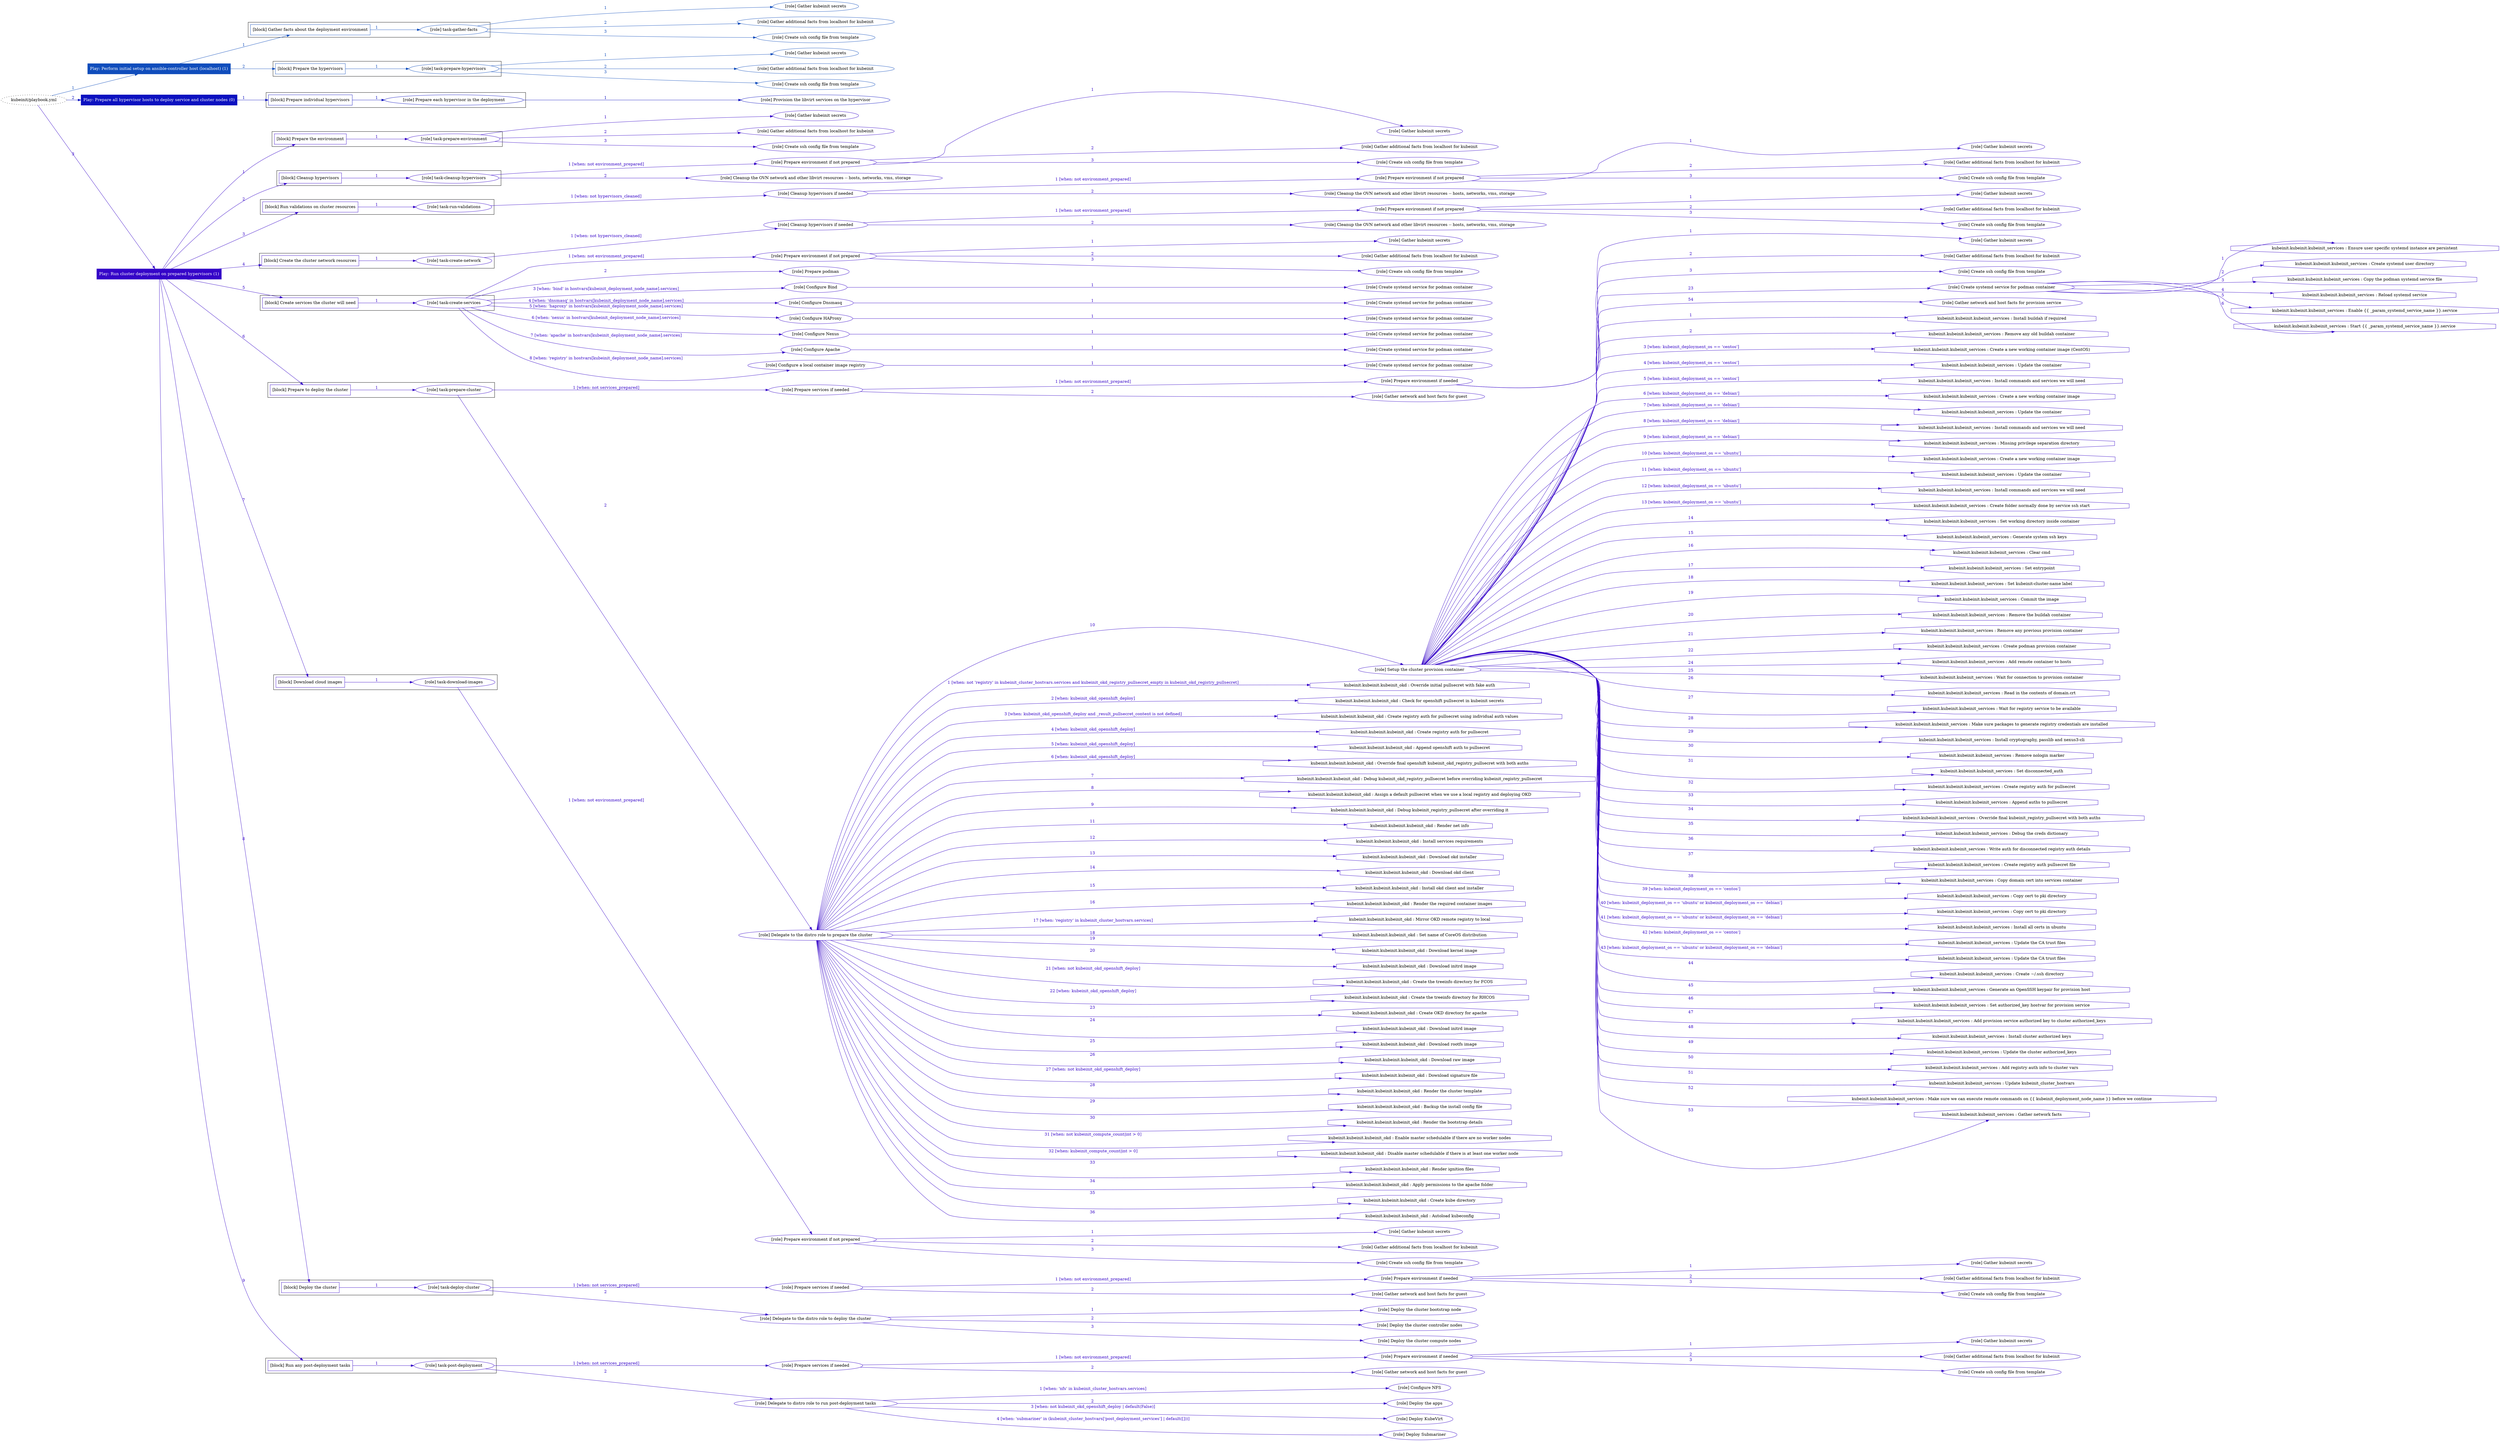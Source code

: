 digraph {
	graph [concentrate=true ordering=in rankdir=LR ratio=fill]
	edge [esep=5 sep=10]
	"kubeinit/playbook.yml" [id=root_node style=dotted]
	play_d53779a5 [label="Play: Perform initial setup on ansible-controller host (localhost) (1)" color="#104dbc" fontcolor="#ffffff" id=play_d53779a5 shape=box style=filled tooltip=localhost]
	"kubeinit/playbook.yml" -> play_d53779a5 [label="1 " color="#104dbc" fontcolor="#104dbc" id=edge_40e255b1 labeltooltip="1 " tooltip="1 "]
	subgraph "Gather kubeinit secrets" {
		role_6c7585dc [label="[role] Gather kubeinit secrets" color="#104dbc" id=role_6c7585dc tooltip="Gather kubeinit secrets"]
	}
	subgraph "Gather additional facts from localhost for kubeinit" {
		role_24e6db08 [label="[role] Gather additional facts from localhost for kubeinit" color="#104dbc" id=role_24e6db08 tooltip="Gather additional facts from localhost for kubeinit"]
	}
	subgraph "Create ssh config file from template" {
		role_f041cf8c [label="[role] Create ssh config file from template" color="#104dbc" id=role_f041cf8c tooltip="Create ssh config file from template"]
	}
	subgraph "task-gather-facts" {
		role_a5ef589b [label="[role] task-gather-facts" color="#104dbc" id=role_a5ef589b tooltip="task-gather-facts"]
		role_a5ef589b -> role_6c7585dc [label="1 " color="#104dbc" fontcolor="#104dbc" id=edge_d4582c94 labeltooltip="1 " tooltip="1 "]
		role_a5ef589b -> role_24e6db08 [label="2 " color="#104dbc" fontcolor="#104dbc" id=edge_05bcc977 labeltooltip="2 " tooltip="2 "]
		role_a5ef589b -> role_f041cf8c [label="3 " color="#104dbc" fontcolor="#104dbc" id=edge_fe4da572 labeltooltip="3 " tooltip="3 "]
	}
	subgraph "Gather kubeinit secrets" {
		role_f681c7da [label="[role] Gather kubeinit secrets" color="#104dbc" id=role_f681c7da tooltip="Gather kubeinit secrets"]
	}
	subgraph "Gather additional facts from localhost for kubeinit" {
		role_c3c20052 [label="[role] Gather additional facts from localhost for kubeinit" color="#104dbc" id=role_c3c20052 tooltip="Gather additional facts from localhost for kubeinit"]
	}
	subgraph "Create ssh config file from template" {
		role_a97e7d65 [label="[role] Create ssh config file from template" color="#104dbc" id=role_a97e7d65 tooltip="Create ssh config file from template"]
	}
	subgraph "task-prepare-hypervisors" {
		role_b58ba38c [label="[role] task-prepare-hypervisors" color="#104dbc" id=role_b58ba38c tooltip="task-prepare-hypervisors"]
		role_b58ba38c -> role_f681c7da [label="1 " color="#104dbc" fontcolor="#104dbc" id=edge_bb9b5a10 labeltooltip="1 " tooltip="1 "]
		role_b58ba38c -> role_c3c20052 [label="2 " color="#104dbc" fontcolor="#104dbc" id=edge_407da4a9 labeltooltip="2 " tooltip="2 "]
		role_b58ba38c -> role_a97e7d65 [label="3 " color="#104dbc" fontcolor="#104dbc" id=edge_923a67d1 labeltooltip="3 " tooltip="3 "]
	}
	subgraph "Play: Perform initial setup on ansible-controller host (localhost) (1)" {
		play_d53779a5 -> block_a887f14a [label=1 color="#104dbc" fontcolor="#104dbc" id=edge_9ec829e9 labeltooltip=1 tooltip=1]
		subgraph cluster_block_a887f14a {
			block_a887f14a [label="[block] Gather facts about the deployment environment" color="#104dbc" id=block_a887f14a labeltooltip="Gather facts about the deployment environment" shape=box tooltip="Gather facts about the deployment environment"]
			block_a887f14a -> role_a5ef589b [label="1 " color="#104dbc" fontcolor="#104dbc" id=edge_b98de4a7 labeltooltip="1 " tooltip="1 "]
		}
		play_d53779a5 -> block_8e432058 [label=2 color="#104dbc" fontcolor="#104dbc" id=edge_dbc87983 labeltooltip=2 tooltip=2]
		subgraph cluster_block_8e432058 {
			block_8e432058 [label="[block] Prepare the hypervisors" color="#104dbc" id=block_8e432058 labeltooltip="Prepare the hypervisors" shape=box tooltip="Prepare the hypervisors"]
			block_8e432058 -> role_b58ba38c [label="1 " color="#104dbc" fontcolor="#104dbc" id=edge_838af9b2 labeltooltip="1 " tooltip="1 "]
		}
	}
	play_f84bb111 [label="Play: Prepare all hypervisor hosts to deploy service and cluster nodes (0)" color="#0c11c0" fontcolor="#ffffff" id=play_f84bb111 shape=box style=filled tooltip="Play: Prepare all hypervisor hosts to deploy service and cluster nodes (0)"]
	"kubeinit/playbook.yml" -> play_f84bb111 [label="2 " color="#0c11c0" fontcolor="#0c11c0" id=edge_cd6838aa labeltooltip="2 " tooltip="2 "]
	subgraph "Provision the libvirt services on the hypervisor" {
		role_05a02fdc [label="[role] Provision the libvirt services on the hypervisor" color="#0c11c0" id=role_05a02fdc tooltip="Provision the libvirt services on the hypervisor"]
	}
	subgraph "Prepare each hypervisor in the deployment" {
		role_aaaab50a [label="[role] Prepare each hypervisor in the deployment" color="#0c11c0" id=role_aaaab50a tooltip="Prepare each hypervisor in the deployment"]
		role_aaaab50a -> role_05a02fdc [label="1 " color="#0c11c0" fontcolor="#0c11c0" id=edge_ff13e34d labeltooltip="1 " tooltip="1 "]
	}
	subgraph "Play: Prepare all hypervisor hosts to deploy service and cluster nodes (0)" {
		play_f84bb111 -> block_4e4522f8 [label=1 color="#0c11c0" fontcolor="#0c11c0" id=edge_c8608dd6 labeltooltip=1 tooltip=1]
		subgraph cluster_block_4e4522f8 {
			block_4e4522f8 [label="[block] Prepare individual hypervisors" color="#0c11c0" id=block_4e4522f8 labeltooltip="Prepare individual hypervisors" shape=box tooltip="Prepare individual hypervisors"]
			block_4e4522f8 -> role_aaaab50a [label="1 " color="#0c11c0" fontcolor="#0c11c0" id=edge_f7b26397 labeltooltip="1 " tooltip="1 "]
		}
	}
	play_cca9e01c [label="Play: Run cluster deployment on prepared hypervisors (1)" color="#3504c8" fontcolor="#ffffff" id=play_cca9e01c shape=box style=filled tooltip=localhost]
	"kubeinit/playbook.yml" -> play_cca9e01c [label="3 " color="#3504c8" fontcolor="#3504c8" id=edge_e24e24ba labeltooltip="3 " tooltip="3 "]
	subgraph "Gather kubeinit secrets" {
		role_c26c00d1 [label="[role] Gather kubeinit secrets" color="#3504c8" id=role_c26c00d1 tooltip="Gather kubeinit secrets"]
	}
	subgraph "Gather additional facts from localhost for kubeinit" {
		role_1aef6687 [label="[role] Gather additional facts from localhost for kubeinit" color="#3504c8" id=role_1aef6687 tooltip="Gather additional facts from localhost for kubeinit"]
	}
	subgraph "Create ssh config file from template" {
		role_3fdd9229 [label="[role] Create ssh config file from template" color="#3504c8" id=role_3fdd9229 tooltip="Create ssh config file from template"]
	}
	subgraph "task-prepare-environment" {
		role_bf206c47 [label="[role] task-prepare-environment" color="#3504c8" id=role_bf206c47 tooltip="task-prepare-environment"]
		role_bf206c47 -> role_c26c00d1 [label="1 " color="#3504c8" fontcolor="#3504c8" id=edge_c2dfe5a6 labeltooltip="1 " tooltip="1 "]
		role_bf206c47 -> role_1aef6687 [label="2 " color="#3504c8" fontcolor="#3504c8" id=edge_faa1db53 labeltooltip="2 " tooltip="2 "]
		role_bf206c47 -> role_3fdd9229 [label="3 " color="#3504c8" fontcolor="#3504c8" id=edge_ed026b70 labeltooltip="3 " tooltip="3 "]
	}
	subgraph "Gather kubeinit secrets" {
		role_d841a847 [label="[role] Gather kubeinit secrets" color="#3504c8" id=role_d841a847 tooltip="Gather kubeinit secrets"]
	}
	subgraph "Gather additional facts from localhost for kubeinit" {
		role_a1c9df99 [label="[role] Gather additional facts from localhost for kubeinit" color="#3504c8" id=role_a1c9df99 tooltip="Gather additional facts from localhost for kubeinit"]
	}
	subgraph "Create ssh config file from template" {
		role_baf25991 [label="[role] Create ssh config file from template" color="#3504c8" id=role_baf25991 tooltip="Create ssh config file from template"]
	}
	subgraph "Prepare environment if not prepared" {
		role_12c18e5c [label="[role] Prepare environment if not prepared" color="#3504c8" id=role_12c18e5c tooltip="Prepare environment if not prepared"]
		role_12c18e5c -> role_d841a847 [label="1 " color="#3504c8" fontcolor="#3504c8" id=edge_cffbd512 labeltooltip="1 " tooltip="1 "]
		role_12c18e5c -> role_a1c9df99 [label="2 " color="#3504c8" fontcolor="#3504c8" id=edge_8f557438 labeltooltip="2 " tooltip="2 "]
		role_12c18e5c -> role_baf25991 [label="3 " color="#3504c8" fontcolor="#3504c8" id=edge_18748877 labeltooltip="3 " tooltip="3 "]
	}
	subgraph "Cleanup the OVN network and other libvirt resources -- hosts, networks, vms, storage" {
		role_1779a8c9 [label="[role] Cleanup the OVN network and other libvirt resources -- hosts, networks, vms, storage" color="#3504c8" id=role_1779a8c9 tooltip="Cleanup the OVN network and other libvirt resources -- hosts, networks, vms, storage"]
	}
	subgraph "task-cleanup-hypervisors" {
		role_2ca52ac5 [label="[role] task-cleanup-hypervisors" color="#3504c8" id=role_2ca52ac5 tooltip="task-cleanup-hypervisors"]
		role_2ca52ac5 -> role_12c18e5c [label="1 [when: not environment_prepared]" color="#3504c8" fontcolor="#3504c8" id=edge_6812483c labeltooltip="1 [when: not environment_prepared]" tooltip="1 [when: not environment_prepared]"]
		role_2ca52ac5 -> role_1779a8c9 [label="2 " color="#3504c8" fontcolor="#3504c8" id=edge_36164a2c labeltooltip="2 " tooltip="2 "]
	}
	subgraph "Gather kubeinit secrets" {
		role_b070a0cb [label="[role] Gather kubeinit secrets" color="#3504c8" id=role_b070a0cb tooltip="Gather kubeinit secrets"]
	}
	subgraph "Gather additional facts from localhost for kubeinit" {
		role_8f61d3a9 [label="[role] Gather additional facts from localhost for kubeinit" color="#3504c8" id=role_8f61d3a9 tooltip="Gather additional facts from localhost for kubeinit"]
	}
	subgraph "Create ssh config file from template" {
		role_8f2e327b [label="[role] Create ssh config file from template" color="#3504c8" id=role_8f2e327b tooltip="Create ssh config file from template"]
	}
	subgraph "Prepare environment if not prepared" {
		role_09bdc74a [label="[role] Prepare environment if not prepared" color="#3504c8" id=role_09bdc74a tooltip="Prepare environment if not prepared"]
		role_09bdc74a -> role_b070a0cb [label="1 " color="#3504c8" fontcolor="#3504c8" id=edge_6b8e3439 labeltooltip="1 " tooltip="1 "]
		role_09bdc74a -> role_8f61d3a9 [label="2 " color="#3504c8" fontcolor="#3504c8" id=edge_d5210e53 labeltooltip="2 " tooltip="2 "]
		role_09bdc74a -> role_8f2e327b [label="3 " color="#3504c8" fontcolor="#3504c8" id=edge_5970d164 labeltooltip="3 " tooltip="3 "]
	}
	subgraph "Cleanup the OVN network and other libvirt resources -- hosts, networks, vms, storage" {
		role_1467e1c9 [label="[role] Cleanup the OVN network and other libvirt resources -- hosts, networks, vms, storage" color="#3504c8" id=role_1467e1c9 tooltip="Cleanup the OVN network and other libvirt resources -- hosts, networks, vms, storage"]
	}
	subgraph "Cleanup hypervisors if needed" {
		role_0cde59d6 [label="[role] Cleanup hypervisors if needed" color="#3504c8" id=role_0cde59d6 tooltip="Cleanup hypervisors if needed"]
		role_0cde59d6 -> role_09bdc74a [label="1 [when: not environment_prepared]" color="#3504c8" fontcolor="#3504c8" id=edge_8f203eab labeltooltip="1 [when: not environment_prepared]" tooltip="1 [when: not environment_prepared]"]
		role_0cde59d6 -> role_1467e1c9 [label="2 " color="#3504c8" fontcolor="#3504c8" id=edge_39b2dd1a labeltooltip="2 " tooltip="2 "]
	}
	subgraph "task-run-validations" {
		role_efb90b0f [label="[role] task-run-validations" color="#3504c8" id=role_efb90b0f tooltip="task-run-validations"]
		role_efb90b0f -> role_0cde59d6 [label="1 [when: not hypervisors_cleaned]" color="#3504c8" fontcolor="#3504c8" id=edge_bc420f37 labeltooltip="1 [when: not hypervisors_cleaned]" tooltip="1 [when: not hypervisors_cleaned]"]
	}
	subgraph "Gather kubeinit secrets" {
		role_5ebfe7cf [label="[role] Gather kubeinit secrets" color="#3504c8" id=role_5ebfe7cf tooltip="Gather kubeinit secrets"]
	}
	subgraph "Gather additional facts from localhost for kubeinit" {
		role_8db6fb27 [label="[role] Gather additional facts from localhost for kubeinit" color="#3504c8" id=role_8db6fb27 tooltip="Gather additional facts from localhost for kubeinit"]
	}
	subgraph "Create ssh config file from template" {
		role_1514363a [label="[role] Create ssh config file from template" color="#3504c8" id=role_1514363a tooltip="Create ssh config file from template"]
	}
	subgraph "Prepare environment if not prepared" {
		role_220b7000 [label="[role] Prepare environment if not prepared" color="#3504c8" id=role_220b7000 tooltip="Prepare environment if not prepared"]
		role_220b7000 -> role_5ebfe7cf [label="1 " color="#3504c8" fontcolor="#3504c8" id=edge_05e65670 labeltooltip="1 " tooltip="1 "]
		role_220b7000 -> role_8db6fb27 [label="2 " color="#3504c8" fontcolor="#3504c8" id=edge_816f4761 labeltooltip="2 " tooltip="2 "]
		role_220b7000 -> role_1514363a [label="3 " color="#3504c8" fontcolor="#3504c8" id=edge_a2fa7913 labeltooltip="3 " tooltip="3 "]
	}
	subgraph "Cleanup the OVN network and other libvirt resources -- hosts, networks, vms, storage" {
		role_10f1be04 [label="[role] Cleanup the OVN network and other libvirt resources -- hosts, networks, vms, storage" color="#3504c8" id=role_10f1be04 tooltip="Cleanup the OVN network and other libvirt resources -- hosts, networks, vms, storage"]
	}
	subgraph "Cleanup hypervisors if needed" {
		role_8a5f9993 [label="[role] Cleanup hypervisors if needed" color="#3504c8" id=role_8a5f9993 tooltip="Cleanup hypervisors if needed"]
		role_8a5f9993 -> role_220b7000 [label="1 [when: not environment_prepared]" color="#3504c8" fontcolor="#3504c8" id=edge_068b66b2 labeltooltip="1 [when: not environment_prepared]" tooltip="1 [when: not environment_prepared]"]
		role_8a5f9993 -> role_10f1be04 [label="2 " color="#3504c8" fontcolor="#3504c8" id=edge_782d2709 labeltooltip="2 " tooltip="2 "]
	}
	subgraph "task-create-network" {
		role_5b7d1549 [label="[role] task-create-network" color="#3504c8" id=role_5b7d1549 tooltip="task-create-network"]
		role_5b7d1549 -> role_8a5f9993 [label="1 [when: not hypervisors_cleaned]" color="#3504c8" fontcolor="#3504c8" id=edge_ee799fd1 labeltooltip="1 [when: not hypervisors_cleaned]" tooltip="1 [when: not hypervisors_cleaned]"]
	}
	subgraph "Gather kubeinit secrets" {
		role_4a379a55 [label="[role] Gather kubeinit secrets" color="#3504c8" id=role_4a379a55 tooltip="Gather kubeinit secrets"]
	}
	subgraph "Gather additional facts from localhost for kubeinit" {
		role_71cb4fab [label="[role] Gather additional facts from localhost for kubeinit" color="#3504c8" id=role_71cb4fab tooltip="Gather additional facts from localhost for kubeinit"]
	}
	subgraph "Create ssh config file from template" {
		role_b6e7a298 [label="[role] Create ssh config file from template" color="#3504c8" id=role_b6e7a298 tooltip="Create ssh config file from template"]
	}
	subgraph "Prepare environment if not prepared" {
		role_9d8cebc1 [label="[role] Prepare environment if not prepared" color="#3504c8" id=role_9d8cebc1 tooltip="Prepare environment if not prepared"]
		role_9d8cebc1 -> role_4a379a55 [label="1 " color="#3504c8" fontcolor="#3504c8" id=edge_c37c2a73 labeltooltip="1 " tooltip="1 "]
		role_9d8cebc1 -> role_71cb4fab [label="2 " color="#3504c8" fontcolor="#3504c8" id=edge_727ba293 labeltooltip="2 " tooltip="2 "]
		role_9d8cebc1 -> role_b6e7a298 [label="3 " color="#3504c8" fontcolor="#3504c8" id=edge_ca6f7758 labeltooltip="3 " tooltip="3 "]
	}
	subgraph "Prepare podman" {
		role_af43113d [label="[role] Prepare podman" color="#3504c8" id=role_af43113d tooltip="Prepare podman"]
	}
	subgraph "Create systemd service for podman container" {
		role_c49cfb3d [label="[role] Create systemd service for podman container" color="#3504c8" id=role_c49cfb3d tooltip="Create systemd service for podman container"]
	}
	subgraph "Configure Bind" {
		role_ddb9062c [label="[role] Configure Bind" color="#3504c8" id=role_ddb9062c tooltip="Configure Bind"]
		role_ddb9062c -> role_c49cfb3d [label="1 " color="#3504c8" fontcolor="#3504c8" id=edge_2171e000 labeltooltip="1 " tooltip="1 "]
	}
	subgraph "Create systemd service for podman container" {
		role_86c46727 [label="[role] Create systemd service for podman container" color="#3504c8" id=role_86c46727 tooltip="Create systemd service for podman container"]
	}
	subgraph "Configure Dnsmasq" {
		role_29bbd4b9 [label="[role] Configure Dnsmasq" color="#3504c8" id=role_29bbd4b9 tooltip="Configure Dnsmasq"]
		role_29bbd4b9 -> role_86c46727 [label="1 " color="#3504c8" fontcolor="#3504c8" id=edge_98090ef8 labeltooltip="1 " tooltip="1 "]
	}
	subgraph "Create systemd service for podman container" {
		role_cc35df76 [label="[role] Create systemd service for podman container" color="#3504c8" id=role_cc35df76 tooltip="Create systemd service for podman container"]
	}
	subgraph "Configure HAProxy" {
		role_6a157a8e [label="[role] Configure HAProxy" color="#3504c8" id=role_6a157a8e tooltip="Configure HAProxy"]
		role_6a157a8e -> role_cc35df76 [label="1 " color="#3504c8" fontcolor="#3504c8" id=edge_f256453c labeltooltip="1 " tooltip="1 "]
	}
	subgraph "Create systemd service for podman container" {
		role_8c411b77 [label="[role] Create systemd service for podman container" color="#3504c8" id=role_8c411b77 tooltip="Create systemd service for podman container"]
	}
	subgraph "Configure Nexus" {
		role_be9ad6e3 [label="[role] Configure Nexus" color="#3504c8" id=role_be9ad6e3 tooltip="Configure Nexus"]
		role_be9ad6e3 -> role_8c411b77 [label="1 " color="#3504c8" fontcolor="#3504c8" id=edge_1ec8ae2a labeltooltip="1 " tooltip="1 "]
	}
	subgraph "Create systemd service for podman container" {
		role_5aed5529 [label="[role] Create systemd service for podman container" color="#3504c8" id=role_5aed5529 tooltip="Create systemd service for podman container"]
	}
	subgraph "Configure Apache" {
		role_1135e800 [label="[role] Configure Apache" color="#3504c8" id=role_1135e800 tooltip="Configure Apache"]
		role_1135e800 -> role_5aed5529 [label="1 " color="#3504c8" fontcolor="#3504c8" id=edge_73f824f0 labeltooltip="1 " tooltip="1 "]
	}
	subgraph "Create systemd service for podman container" {
		role_ad661361 [label="[role] Create systemd service for podman container" color="#3504c8" id=role_ad661361 tooltip="Create systemd service for podman container"]
	}
	subgraph "Configure a local container image registry" {
		role_57d594dc [label="[role] Configure a local container image registry" color="#3504c8" id=role_57d594dc tooltip="Configure a local container image registry"]
		role_57d594dc -> role_ad661361 [label="1 " color="#3504c8" fontcolor="#3504c8" id=edge_62572bfc labeltooltip="1 " tooltip="1 "]
	}
	subgraph "task-create-services" {
		role_039b5ecb [label="[role] task-create-services" color="#3504c8" id=role_039b5ecb tooltip="task-create-services"]
		role_039b5ecb -> role_9d8cebc1 [label="1 [when: not environment_prepared]" color="#3504c8" fontcolor="#3504c8" id=edge_bdddeb4c labeltooltip="1 [when: not environment_prepared]" tooltip="1 [when: not environment_prepared]"]
		role_039b5ecb -> role_af43113d [label="2 " color="#3504c8" fontcolor="#3504c8" id=edge_5afd32fa labeltooltip="2 " tooltip="2 "]
		role_039b5ecb -> role_ddb9062c [label="3 [when: 'bind' in hostvars[kubeinit_deployment_node_name].services]" color="#3504c8" fontcolor="#3504c8" id=edge_bf99df66 labeltooltip="3 [when: 'bind' in hostvars[kubeinit_deployment_node_name].services]" tooltip="3 [when: 'bind' in hostvars[kubeinit_deployment_node_name].services]"]
		role_039b5ecb -> role_29bbd4b9 [label="4 [when: 'dnsmasq' in hostvars[kubeinit_deployment_node_name].services]" color="#3504c8" fontcolor="#3504c8" id=edge_65ed004a labeltooltip="4 [when: 'dnsmasq' in hostvars[kubeinit_deployment_node_name].services]" tooltip="4 [when: 'dnsmasq' in hostvars[kubeinit_deployment_node_name].services]"]
		role_039b5ecb -> role_6a157a8e [label="5 [when: 'haproxy' in hostvars[kubeinit_deployment_node_name].services]" color="#3504c8" fontcolor="#3504c8" id=edge_d38e2b27 labeltooltip="5 [when: 'haproxy' in hostvars[kubeinit_deployment_node_name].services]" tooltip="5 [when: 'haproxy' in hostvars[kubeinit_deployment_node_name].services]"]
		role_039b5ecb -> role_be9ad6e3 [label="6 [when: 'nexus' in hostvars[kubeinit_deployment_node_name].services]" color="#3504c8" fontcolor="#3504c8" id=edge_df56fd56 labeltooltip="6 [when: 'nexus' in hostvars[kubeinit_deployment_node_name].services]" tooltip="6 [when: 'nexus' in hostvars[kubeinit_deployment_node_name].services]"]
		role_039b5ecb -> role_1135e800 [label="7 [when: 'apache' in hostvars[kubeinit_deployment_node_name].services]" color="#3504c8" fontcolor="#3504c8" id=edge_cf8c7a5a labeltooltip="7 [when: 'apache' in hostvars[kubeinit_deployment_node_name].services]" tooltip="7 [when: 'apache' in hostvars[kubeinit_deployment_node_name].services]"]
		role_039b5ecb -> role_57d594dc [label="8 [when: 'registry' in hostvars[kubeinit_deployment_node_name].services]" color="#3504c8" fontcolor="#3504c8" id=edge_1a945b04 labeltooltip="8 [when: 'registry' in hostvars[kubeinit_deployment_node_name].services]" tooltip="8 [when: 'registry' in hostvars[kubeinit_deployment_node_name].services]"]
	}
	subgraph "Gather kubeinit secrets" {
		role_482fb0da [label="[role] Gather kubeinit secrets" color="#3504c8" id=role_482fb0da tooltip="Gather kubeinit secrets"]
	}
	subgraph "Gather additional facts from localhost for kubeinit" {
		role_4663bfa5 [label="[role] Gather additional facts from localhost for kubeinit" color="#3504c8" id=role_4663bfa5 tooltip="Gather additional facts from localhost for kubeinit"]
	}
	subgraph "Create ssh config file from template" {
		role_648467ce [label="[role] Create ssh config file from template" color="#3504c8" id=role_648467ce tooltip="Create ssh config file from template"]
	}
	subgraph "Prepare environment if needed" {
		role_f1f3bc53 [label="[role] Prepare environment if needed" color="#3504c8" id=role_f1f3bc53 tooltip="Prepare environment if needed"]
		role_f1f3bc53 -> role_482fb0da [label="1 " color="#3504c8" fontcolor="#3504c8" id=edge_8c19a93e labeltooltip="1 " tooltip="1 "]
		role_f1f3bc53 -> role_4663bfa5 [label="2 " color="#3504c8" fontcolor="#3504c8" id=edge_61f85754 labeltooltip="2 " tooltip="2 "]
		role_f1f3bc53 -> role_648467ce [label="3 " color="#3504c8" fontcolor="#3504c8" id=edge_73287bed labeltooltip="3 " tooltip="3 "]
	}
	subgraph "Gather network and host facts for guest" {
		role_38843e0b [label="[role] Gather network and host facts for guest" color="#3504c8" id=role_38843e0b tooltip="Gather network and host facts for guest"]
	}
	subgraph "Prepare services if needed" {
		role_5092cf85 [label="[role] Prepare services if needed" color="#3504c8" id=role_5092cf85 tooltip="Prepare services if needed"]
		role_5092cf85 -> role_f1f3bc53 [label="1 [when: not environment_prepared]" color="#3504c8" fontcolor="#3504c8" id=edge_7a2f4663 labeltooltip="1 [when: not environment_prepared]" tooltip="1 [when: not environment_prepared]"]
		role_5092cf85 -> role_38843e0b [label="2 " color="#3504c8" fontcolor="#3504c8" id=edge_c2d383b7 labeltooltip="2 " tooltip="2 "]
	}
	subgraph "Create systemd service for podman container" {
		role_044d8e96 [label="[role] Create systemd service for podman container" color="#3504c8" id=role_044d8e96 tooltip="Create systemd service for podman container"]
		task_14e62a88 [label="kubeinit.kubeinit.kubeinit_services : Ensure user specific systemd instance are persistent" color="#3504c8" id=task_14e62a88 shape=octagon tooltip="kubeinit.kubeinit.kubeinit_services : Ensure user specific systemd instance are persistent"]
		role_044d8e96 -> task_14e62a88 [label="1 " color="#3504c8" fontcolor="#3504c8" id=edge_f2a7ce6b labeltooltip="1 " tooltip="1 "]
		task_24455876 [label="kubeinit.kubeinit.kubeinit_services : Create systemd user directory" color="#3504c8" id=task_24455876 shape=octagon tooltip="kubeinit.kubeinit.kubeinit_services : Create systemd user directory"]
		role_044d8e96 -> task_24455876 [label="2 " color="#3504c8" fontcolor="#3504c8" id=edge_e978cb33 labeltooltip="2 " tooltip="2 "]
		task_b78e056b [label="kubeinit.kubeinit.kubeinit_services : Copy the podman systemd service file" color="#3504c8" id=task_b78e056b shape=octagon tooltip="kubeinit.kubeinit.kubeinit_services : Copy the podman systemd service file"]
		role_044d8e96 -> task_b78e056b [label="3 " color="#3504c8" fontcolor="#3504c8" id=edge_35787dbd labeltooltip="3 " tooltip="3 "]
		task_d798a3bd [label="kubeinit.kubeinit.kubeinit_services : Reload systemd service" color="#3504c8" id=task_d798a3bd shape=octagon tooltip="kubeinit.kubeinit.kubeinit_services : Reload systemd service"]
		role_044d8e96 -> task_d798a3bd [label="4 " color="#3504c8" fontcolor="#3504c8" id=edge_d7ab06e2 labeltooltip="4 " tooltip="4 "]
		task_b93733e8 [label="kubeinit.kubeinit.kubeinit_services : Enable {{ _param_systemd_service_name }}.service" color="#3504c8" id=task_b93733e8 shape=octagon tooltip="kubeinit.kubeinit.kubeinit_services : Enable {{ _param_systemd_service_name }}.service"]
		role_044d8e96 -> task_b93733e8 [label="5 " color="#3504c8" fontcolor="#3504c8" id=edge_3f0b55c9 labeltooltip="5 " tooltip="5 "]
		task_318bb215 [label="kubeinit.kubeinit.kubeinit_services : Start {{ _param_systemd_service_name }}.service" color="#3504c8" id=task_318bb215 shape=octagon tooltip="kubeinit.kubeinit.kubeinit_services : Start {{ _param_systemd_service_name }}.service"]
		role_044d8e96 -> task_318bb215 [label="6 " color="#3504c8" fontcolor="#3504c8" id=edge_39f335f0 labeltooltip="6 " tooltip="6 "]
	}
	subgraph "Gather network and host facts for provision service" {
		role_f767c21d [label="[role] Gather network and host facts for provision service" color="#3504c8" id=role_f767c21d tooltip="Gather network and host facts for provision service"]
	}
	subgraph "Setup the cluster provision container" {
		role_3fb8bd5a [label="[role] Setup the cluster provision container" color="#3504c8" id=role_3fb8bd5a tooltip="Setup the cluster provision container"]
		task_18febe39 [label="kubeinit.kubeinit.kubeinit_services : Install buildah if required" color="#3504c8" id=task_18febe39 shape=octagon tooltip="kubeinit.kubeinit.kubeinit_services : Install buildah if required"]
		role_3fb8bd5a -> task_18febe39 [label="1 " color="#3504c8" fontcolor="#3504c8" id=edge_60b6c7db labeltooltip="1 " tooltip="1 "]
		task_f6af1eb9 [label="kubeinit.kubeinit.kubeinit_services : Remove any old buildah container" color="#3504c8" id=task_f6af1eb9 shape=octagon tooltip="kubeinit.kubeinit.kubeinit_services : Remove any old buildah container"]
		role_3fb8bd5a -> task_f6af1eb9 [label="2 " color="#3504c8" fontcolor="#3504c8" id=edge_8397c40e labeltooltip="2 " tooltip="2 "]
		task_d7fd735a [label="kubeinit.kubeinit.kubeinit_services : Create a new working container image (CentOS)" color="#3504c8" id=task_d7fd735a shape=octagon tooltip="kubeinit.kubeinit.kubeinit_services : Create a new working container image (CentOS)"]
		role_3fb8bd5a -> task_d7fd735a [label="3 [when: kubeinit_deployment_os == 'centos']" color="#3504c8" fontcolor="#3504c8" id=edge_0fed05f2 labeltooltip="3 [when: kubeinit_deployment_os == 'centos']" tooltip="3 [when: kubeinit_deployment_os == 'centos']"]
		task_355c5df4 [label="kubeinit.kubeinit.kubeinit_services : Update the container" color="#3504c8" id=task_355c5df4 shape=octagon tooltip="kubeinit.kubeinit.kubeinit_services : Update the container"]
		role_3fb8bd5a -> task_355c5df4 [label="4 [when: kubeinit_deployment_os == 'centos']" color="#3504c8" fontcolor="#3504c8" id=edge_e5bfd1e3 labeltooltip="4 [when: kubeinit_deployment_os == 'centos']" tooltip="4 [when: kubeinit_deployment_os == 'centos']"]
		task_8c84c401 [label="kubeinit.kubeinit.kubeinit_services : Install commands and services we will need" color="#3504c8" id=task_8c84c401 shape=octagon tooltip="kubeinit.kubeinit.kubeinit_services : Install commands and services we will need"]
		role_3fb8bd5a -> task_8c84c401 [label="5 [when: kubeinit_deployment_os == 'centos']" color="#3504c8" fontcolor="#3504c8" id=edge_5bfec5d2 labeltooltip="5 [when: kubeinit_deployment_os == 'centos']" tooltip="5 [when: kubeinit_deployment_os == 'centos']"]
		task_758c38a2 [label="kubeinit.kubeinit.kubeinit_services : Create a new working container image" color="#3504c8" id=task_758c38a2 shape=octagon tooltip="kubeinit.kubeinit.kubeinit_services : Create a new working container image"]
		role_3fb8bd5a -> task_758c38a2 [label="6 [when: kubeinit_deployment_os == 'debian']" color="#3504c8" fontcolor="#3504c8" id=edge_fe9af99b labeltooltip="6 [when: kubeinit_deployment_os == 'debian']" tooltip="6 [when: kubeinit_deployment_os == 'debian']"]
		task_dc106ef4 [label="kubeinit.kubeinit.kubeinit_services : Update the container" color="#3504c8" id=task_dc106ef4 shape=octagon tooltip="kubeinit.kubeinit.kubeinit_services : Update the container"]
		role_3fb8bd5a -> task_dc106ef4 [label="7 [when: kubeinit_deployment_os == 'debian']" color="#3504c8" fontcolor="#3504c8" id=edge_8353f152 labeltooltip="7 [when: kubeinit_deployment_os == 'debian']" tooltip="7 [when: kubeinit_deployment_os == 'debian']"]
		task_0cebe4b5 [label="kubeinit.kubeinit.kubeinit_services : Install commands and services we will need" color="#3504c8" id=task_0cebe4b5 shape=octagon tooltip="kubeinit.kubeinit.kubeinit_services : Install commands and services we will need"]
		role_3fb8bd5a -> task_0cebe4b5 [label="8 [when: kubeinit_deployment_os == 'debian']" color="#3504c8" fontcolor="#3504c8" id=edge_e93c2163 labeltooltip="8 [when: kubeinit_deployment_os == 'debian']" tooltip="8 [when: kubeinit_deployment_os == 'debian']"]
		task_65792371 [label="kubeinit.kubeinit.kubeinit_services : Missing privilege separation directory" color="#3504c8" id=task_65792371 shape=octagon tooltip="kubeinit.kubeinit.kubeinit_services : Missing privilege separation directory"]
		role_3fb8bd5a -> task_65792371 [label="9 [when: kubeinit_deployment_os == 'debian']" color="#3504c8" fontcolor="#3504c8" id=edge_6deb1dab labeltooltip="9 [when: kubeinit_deployment_os == 'debian']" tooltip="9 [when: kubeinit_deployment_os == 'debian']"]
		task_e728e7fc [label="kubeinit.kubeinit.kubeinit_services : Create a new working container image" color="#3504c8" id=task_e728e7fc shape=octagon tooltip="kubeinit.kubeinit.kubeinit_services : Create a new working container image"]
		role_3fb8bd5a -> task_e728e7fc [label="10 [when: kubeinit_deployment_os == 'ubuntu']" color="#3504c8" fontcolor="#3504c8" id=edge_3972c395 labeltooltip="10 [when: kubeinit_deployment_os == 'ubuntu']" tooltip="10 [when: kubeinit_deployment_os == 'ubuntu']"]
		task_09d2087b [label="kubeinit.kubeinit.kubeinit_services : Update the container" color="#3504c8" id=task_09d2087b shape=octagon tooltip="kubeinit.kubeinit.kubeinit_services : Update the container"]
		role_3fb8bd5a -> task_09d2087b [label="11 [when: kubeinit_deployment_os == 'ubuntu']" color="#3504c8" fontcolor="#3504c8" id=edge_acec1949 labeltooltip="11 [when: kubeinit_deployment_os == 'ubuntu']" tooltip="11 [when: kubeinit_deployment_os == 'ubuntu']"]
		task_ed7b7eb2 [label="kubeinit.kubeinit.kubeinit_services : Install commands and services we will need" color="#3504c8" id=task_ed7b7eb2 shape=octagon tooltip="kubeinit.kubeinit.kubeinit_services : Install commands and services we will need"]
		role_3fb8bd5a -> task_ed7b7eb2 [label="12 [when: kubeinit_deployment_os == 'ubuntu']" color="#3504c8" fontcolor="#3504c8" id=edge_fc2a962c labeltooltip="12 [when: kubeinit_deployment_os == 'ubuntu']" tooltip="12 [when: kubeinit_deployment_os == 'ubuntu']"]
		task_d94ccd14 [label="kubeinit.kubeinit.kubeinit_services : Create folder normally done by service ssh start" color="#3504c8" id=task_d94ccd14 shape=octagon tooltip="kubeinit.kubeinit.kubeinit_services : Create folder normally done by service ssh start"]
		role_3fb8bd5a -> task_d94ccd14 [label="13 [when: kubeinit_deployment_os == 'ubuntu']" color="#3504c8" fontcolor="#3504c8" id=edge_377bb8ba labeltooltip="13 [when: kubeinit_deployment_os == 'ubuntu']" tooltip="13 [when: kubeinit_deployment_os == 'ubuntu']"]
		task_f0fcb63d [label="kubeinit.kubeinit.kubeinit_services : Set working directory inside container" color="#3504c8" id=task_f0fcb63d shape=octagon tooltip="kubeinit.kubeinit.kubeinit_services : Set working directory inside container"]
		role_3fb8bd5a -> task_f0fcb63d [label="14 " color="#3504c8" fontcolor="#3504c8" id=edge_d8bf8e24 labeltooltip="14 " tooltip="14 "]
		task_5fe73998 [label="kubeinit.kubeinit.kubeinit_services : Generate system ssh keys" color="#3504c8" id=task_5fe73998 shape=octagon tooltip="kubeinit.kubeinit.kubeinit_services : Generate system ssh keys"]
		role_3fb8bd5a -> task_5fe73998 [label="15 " color="#3504c8" fontcolor="#3504c8" id=edge_81c83e21 labeltooltip="15 " tooltip="15 "]
		task_7f813d08 [label="kubeinit.kubeinit.kubeinit_services : Clear cmd" color="#3504c8" id=task_7f813d08 shape=octagon tooltip="kubeinit.kubeinit.kubeinit_services : Clear cmd"]
		role_3fb8bd5a -> task_7f813d08 [label="16 " color="#3504c8" fontcolor="#3504c8" id=edge_6dea53af labeltooltip="16 " tooltip="16 "]
		task_bb510b4d [label="kubeinit.kubeinit.kubeinit_services : Set entrypoint" color="#3504c8" id=task_bb510b4d shape=octagon tooltip="kubeinit.kubeinit.kubeinit_services : Set entrypoint"]
		role_3fb8bd5a -> task_bb510b4d [label="17 " color="#3504c8" fontcolor="#3504c8" id=edge_2ad2d229 labeltooltip="17 " tooltip="17 "]
		task_b72eee64 [label="kubeinit.kubeinit.kubeinit_services : Set kubeinit-cluster-name label" color="#3504c8" id=task_b72eee64 shape=octagon tooltip="kubeinit.kubeinit.kubeinit_services : Set kubeinit-cluster-name label"]
		role_3fb8bd5a -> task_b72eee64 [label="18 " color="#3504c8" fontcolor="#3504c8" id=edge_e80f1c70 labeltooltip="18 " tooltip="18 "]
		task_859cfc88 [label="kubeinit.kubeinit.kubeinit_services : Commit the image" color="#3504c8" id=task_859cfc88 shape=octagon tooltip="kubeinit.kubeinit.kubeinit_services : Commit the image"]
		role_3fb8bd5a -> task_859cfc88 [label="19 " color="#3504c8" fontcolor="#3504c8" id=edge_21dd1233 labeltooltip="19 " tooltip="19 "]
		task_94243f14 [label="kubeinit.kubeinit.kubeinit_services : Remove the buildah container" color="#3504c8" id=task_94243f14 shape=octagon tooltip="kubeinit.kubeinit.kubeinit_services : Remove the buildah container"]
		role_3fb8bd5a -> task_94243f14 [label="20 " color="#3504c8" fontcolor="#3504c8" id=edge_297c0bd5 labeltooltip="20 " tooltip="20 "]
		task_154a8db4 [label="kubeinit.kubeinit.kubeinit_services : Remove any previous provision container" color="#3504c8" id=task_154a8db4 shape=octagon tooltip="kubeinit.kubeinit.kubeinit_services : Remove any previous provision container"]
		role_3fb8bd5a -> task_154a8db4 [label="21 " color="#3504c8" fontcolor="#3504c8" id=edge_9521c0e2 labeltooltip="21 " tooltip="21 "]
		task_252362e3 [label="kubeinit.kubeinit.kubeinit_services : Create podman provision container" color="#3504c8" id=task_252362e3 shape=octagon tooltip="kubeinit.kubeinit.kubeinit_services : Create podman provision container"]
		role_3fb8bd5a -> task_252362e3 [label="22 " color="#3504c8" fontcolor="#3504c8" id=edge_aed18f17 labeltooltip="22 " tooltip="22 "]
		role_3fb8bd5a -> role_044d8e96 [label="23 " color="#3504c8" fontcolor="#3504c8" id=edge_07f0cdd9 labeltooltip="23 " tooltip="23 "]
		task_cf6184d2 [label="kubeinit.kubeinit.kubeinit_services : Add remote container to hosts" color="#3504c8" id=task_cf6184d2 shape=octagon tooltip="kubeinit.kubeinit.kubeinit_services : Add remote container to hosts"]
		role_3fb8bd5a -> task_cf6184d2 [label="24 " color="#3504c8" fontcolor="#3504c8" id=edge_8b56bb50 labeltooltip="24 " tooltip="24 "]
		task_3e407fbb [label="kubeinit.kubeinit.kubeinit_services : Wait for connection to provision container" color="#3504c8" id=task_3e407fbb shape=octagon tooltip="kubeinit.kubeinit.kubeinit_services : Wait for connection to provision container"]
		role_3fb8bd5a -> task_3e407fbb [label="25 " color="#3504c8" fontcolor="#3504c8" id=edge_c82b4c7f labeltooltip="25 " tooltip="25 "]
		task_9e5aa774 [label="kubeinit.kubeinit.kubeinit_services : Read in the contents of domain.crt" color="#3504c8" id=task_9e5aa774 shape=octagon tooltip="kubeinit.kubeinit.kubeinit_services : Read in the contents of domain.crt"]
		role_3fb8bd5a -> task_9e5aa774 [label="26 " color="#3504c8" fontcolor="#3504c8" id=edge_1ede3658 labeltooltip="26 " tooltip="26 "]
		task_8863020c [label="kubeinit.kubeinit.kubeinit_services : Wait for registry service to be available" color="#3504c8" id=task_8863020c shape=octagon tooltip="kubeinit.kubeinit.kubeinit_services : Wait for registry service to be available"]
		role_3fb8bd5a -> task_8863020c [label="27 " color="#3504c8" fontcolor="#3504c8" id=edge_d83a298d labeltooltip="27 " tooltip="27 "]
		task_b9f872a7 [label="kubeinit.kubeinit.kubeinit_services : Make sure packages to generate registry credentials are installed" color="#3504c8" id=task_b9f872a7 shape=octagon tooltip="kubeinit.kubeinit.kubeinit_services : Make sure packages to generate registry credentials are installed"]
		role_3fb8bd5a -> task_b9f872a7 [label="28 " color="#3504c8" fontcolor="#3504c8" id=edge_987b3e20 labeltooltip="28 " tooltip="28 "]
		task_8f217841 [label="kubeinit.kubeinit.kubeinit_services : Install cryptography, passlib and nexus3-cli" color="#3504c8" id=task_8f217841 shape=octagon tooltip="kubeinit.kubeinit.kubeinit_services : Install cryptography, passlib and nexus3-cli"]
		role_3fb8bd5a -> task_8f217841 [label="29 " color="#3504c8" fontcolor="#3504c8" id=edge_414496c2 labeltooltip="29 " tooltip="29 "]
		task_a9e46510 [label="kubeinit.kubeinit.kubeinit_services : Remove nologin marker" color="#3504c8" id=task_a9e46510 shape=octagon tooltip="kubeinit.kubeinit.kubeinit_services : Remove nologin marker"]
		role_3fb8bd5a -> task_a9e46510 [label="30 " color="#3504c8" fontcolor="#3504c8" id=edge_d1b41741 labeltooltip="30 " tooltip="30 "]
		task_080251d8 [label="kubeinit.kubeinit.kubeinit_services : Set disconnected_auth" color="#3504c8" id=task_080251d8 shape=octagon tooltip="kubeinit.kubeinit.kubeinit_services : Set disconnected_auth"]
		role_3fb8bd5a -> task_080251d8 [label="31 " color="#3504c8" fontcolor="#3504c8" id=edge_a5cb3c80 labeltooltip="31 " tooltip="31 "]
		task_04e4f468 [label="kubeinit.kubeinit.kubeinit_services : Create registry auth for pullsecret" color="#3504c8" id=task_04e4f468 shape=octagon tooltip="kubeinit.kubeinit.kubeinit_services : Create registry auth for pullsecret"]
		role_3fb8bd5a -> task_04e4f468 [label="32 " color="#3504c8" fontcolor="#3504c8" id=edge_c201825c labeltooltip="32 " tooltip="32 "]
		task_b8b535a7 [label="kubeinit.kubeinit.kubeinit_services : Append auths to pullsecret" color="#3504c8" id=task_b8b535a7 shape=octagon tooltip="kubeinit.kubeinit.kubeinit_services : Append auths to pullsecret"]
		role_3fb8bd5a -> task_b8b535a7 [label="33 " color="#3504c8" fontcolor="#3504c8" id=edge_65fa25d9 labeltooltip="33 " tooltip="33 "]
		task_87a2bf64 [label="kubeinit.kubeinit.kubeinit_services : Override final kubeinit_registry_pullsecret with both auths" color="#3504c8" id=task_87a2bf64 shape=octagon tooltip="kubeinit.kubeinit.kubeinit_services : Override final kubeinit_registry_pullsecret with both auths"]
		role_3fb8bd5a -> task_87a2bf64 [label="34 " color="#3504c8" fontcolor="#3504c8" id=edge_6906020e labeltooltip="34 " tooltip="34 "]
		task_b2c936df [label="kubeinit.kubeinit.kubeinit_services : Debug the creds dictionary" color="#3504c8" id=task_b2c936df shape=octagon tooltip="kubeinit.kubeinit.kubeinit_services : Debug the creds dictionary"]
		role_3fb8bd5a -> task_b2c936df [label="35 " color="#3504c8" fontcolor="#3504c8" id=edge_99d40022 labeltooltip="35 " tooltip="35 "]
		task_fc02b2cc [label="kubeinit.kubeinit.kubeinit_services : Write auth for disconnected registry auth details" color="#3504c8" id=task_fc02b2cc shape=octagon tooltip="kubeinit.kubeinit.kubeinit_services : Write auth for disconnected registry auth details"]
		role_3fb8bd5a -> task_fc02b2cc [label="36 " color="#3504c8" fontcolor="#3504c8" id=edge_037bc7c3 labeltooltip="36 " tooltip="36 "]
		task_1bb56fb2 [label="kubeinit.kubeinit.kubeinit_services : Create registry auth pullsecret file" color="#3504c8" id=task_1bb56fb2 shape=octagon tooltip="kubeinit.kubeinit.kubeinit_services : Create registry auth pullsecret file"]
		role_3fb8bd5a -> task_1bb56fb2 [label="37 " color="#3504c8" fontcolor="#3504c8" id=edge_f7c5759f labeltooltip="37 " tooltip="37 "]
		task_e252e3f3 [label="kubeinit.kubeinit.kubeinit_services : Copy domain cert into services container" color="#3504c8" id=task_e252e3f3 shape=octagon tooltip="kubeinit.kubeinit.kubeinit_services : Copy domain cert into services container"]
		role_3fb8bd5a -> task_e252e3f3 [label="38 " color="#3504c8" fontcolor="#3504c8" id=edge_991d8eae labeltooltip="38 " tooltip="38 "]
		task_26b8fa7b [label="kubeinit.kubeinit.kubeinit_services : Copy cert to pki directory" color="#3504c8" id=task_26b8fa7b shape=octagon tooltip="kubeinit.kubeinit.kubeinit_services : Copy cert to pki directory"]
		role_3fb8bd5a -> task_26b8fa7b [label="39 [when: kubeinit_deployment_os == 'centos']" color="#3504c8" fontcolor="#3504c8" id=edge_961f8a6b labeltooltip="39 [when: kubeinit_deployment_os == 'centos']" tooltip="39 [when: kubeinit_deployment_os == 'centos']"]
		task_13782459 [label="kubeinit.kubeinit.kubeinit_services : Copy cert to pki directory" color="#3504c8" id=task_13782459 shape=octagon tooltip="kubeinit.kubeinit.kubeinit_services : Copy cert to pki directory"]
		role_3fb8bd5a -> task_13782459 [label="40 [when: kubeinit_deployment_os == 'ubuntu' or kubeinit_deployment_os == 'debian']" color="#3504c8" fontcolor="#3504c8" id=edge_8b25c055 labeltooltip="40 [when: kubeinit_deployment_os == 'ubuntu' or kubeinit_deployment_os == 'debian']" tooltip="40 [when: kubeinit_deployment_os == 'ubuntu' or kubeinit_deployment_os == 'debian']"]
		task_3d32a966 [label="kubeinit.kubeinit.kubeinit_services : Install all certs in ubuntu" color="#3504c8" id=task_3d32a966 shape=octagon tooltip="kubeinit.kubeinit.kubeinit_services : Install all certs in ubuntu"]
		role_3fb8bd5a -> task_3d32a966 [label="41 [when: kubeinit_deployment_os == 'ubuntu' or kubeinit_deployment_os == 'debian']" color="#3504c8" fontcolor="#3504c8" id=edge_940e529f labeltooltip="41 [when: kubeinit_deployment_os == 'ubuntu' or kubeinit_deployment_os == 'debian']" tooltip="41 [when: kubeinit_deployment_os == 'ubuntu' or kubeinit_deployment_os == 'debian']"]
		task_d7947147 [label="kubeinit.kubeinit.kubeinit_services : Update the CA trust files" color="#3504c8" id=task_d7947147 shape=octagon tooltip="kubeinit.kubeinit.kubeinit_services : Update the CA trust files"]
		role_3fb8bd5a -> task_d7947147 [label="42 [when: kubeinit_deployment_os == 'centos']" color="#3504c8" fontcolor="#3504c8" id=edge_00d2649a labeltooltip="42 [when: kubeinit_deployment_os == 'centos']" tooltip="42 [when: kubeinit_deployment_os == 'centos']"]
		task_714b0298 [label="kubeinit.kubeinit.kubeinit_services : Update the CA trust files" color="#3504c8" id=task_714b0298 shape=octagon tooltip="kubeinit.kubeinit.kubeinit_services : Update the CA trust files"]
		role_3fb8bd5a -> task_714b0298 [label="43 [when: kubeinit_deployment_os == 'ubuntu' or kubeinit_deployment_os == 'debian']" color="#3504c8" fontcolor="#3504c8" id=edge_6e81dc7c labeltooltip="43 [when: kubeinit_deployment_os == 'ubuntu' or kubeinit_deployment_os == 'debian']" tooltip="43 [when: kubeinit_deployment_os == 'ubuntu' or kubeinit_deployment_os == 'debian']"]
		task_1f29a201 [label="kubeinit.kubeinit.kubeinit_services : Create ~/.ssh directory" color="#3504c8" id=task_1f29a201 shape=octagon tooltip="kubeinit.kubeinit.kubeinit_services : Create ~/.ssh directory"]
		role_3fb8bd5a -> task_1f29a201 [label="44 " color="#3504c8" fontcolor="#3504c8" id=edge_a5bd350c labeltooltip="44 " tooltip="44 "]
		task_d7059b15 [label="kubeinit.kubeinit.kubeinit_services : Generate an OpenSSH keypair for provision host" color="#3504c8" id=task_d7059b15 shape=octagon tooltip="kubeinit.kubeinit.kubeinit_services : Generate an OpenSSH keypair for provision host"]
		role_3fb8bd5a -> task_d7059b15 [label="45 " color="#3504c8" fontcolor="#3504c8" id=edge_57922da2 labeltooltip="45 " tooltip="45 "]
		task_e1c9df29 [label="kubeinit.kubeinit.kubeinit_services : Set authorized_key hostvar for provision service" color="#3504c8" id=task_e1c9df29 shape=octagon tooltip="kubeinit.kubeinit.kubeinit_services : Set authorized_key hostvar for provision service"]
		role_3fb8bd5a -> task_e1c9df29 [label="46 " color="#3504c8" fontcolor="#3504c8" id=edge_9edd88ce labeltooltip="46 " tooltip="46 "]
		task_09dcd0e4 [label="kubeinit.kubeinit.kubeinit_services : Add provision service authorized key to cluster authorized_keys" color="#3504c8" id=task_09dcd0e4 shape=octagon tooltip="kubeinit.kubeinit.kubeinit_services : Add provision service authorized key to cluster authorized_keys"]
		role_3fb8bd5a -> task_09dcd0e4 [label="47 " color="#3504c8" fontcolor="#3504c8" id=edge_71b478c8 labeltooltip="47 " tooltip="47 "]
		task_58c666e2 [label="kubeinit.kubeinit.kubeinit_services : Install cluster authorized keys" color="#3504c8" id=task_58c666e2 shape=octagon tooltip="kubeinit.kubeinit.kubeinit_services : Install cluster authorized keys"]
		role_3fb8bd5a -> task_58c666e2 [label="48 " color="#3504c8" fontcolor="#3504c8" id=edge_cf9c8153 labeltooltip="48 " tooltip="48 "]
		task_160fbb06 [label="kubeinit.kubeinit.kubeinit_services : Update the cluster authorized_keys" color="#3504c8" id=task_160fbb06 shape=octagon tooltip="kubeinit.kubeinit.kubeinit_services : Update the cluster authorized_keys"]
		role_3fb8bd5a -> task_160fbb06 [label="49 " color="#3504c8" fontcolor="#3504c8" id=edge_ff2bb71a labeltooltip="49 " tooltip="49 "]
		task_4c9a14a9 [label="kubeinit.kubeinit.kubeinit_services : Add registry auth info to cluster vars" color="#3504c8" id=task_4c9a14a9 shape=octagon tooltip="kubeinit.kubeinit.kubeinit_services : Add registry auth info to cluster vars"]
		role_3fb8bd5a -> task_4c9a14a9 [label="50 " color="#3504c8" fontcolor="#3504c8" id=edge_96578099 labeltooltip="50 " tooltip="50 "]
		task_99e03a39 [label="kubeinit.kubeinit.kubeinit_services : Update kubeinit_cluster_hostvars" color="#3504c8" id=task_99e03a39 shape=octagon tooltip="kubeinit.kubeinit.kubeinit_services : Update kubeinit_cluster_hostvars"]
		role_3fb8bd5a -> task_99e03a39 [label="51 " color="#3504c8" fontcolor="#3504c8" id=edge_a2be9cf1 labeltooltip="51 " tooltip="51 "]
		task_886c419b [label="kubeinit.kubeinit.kubeinit_services : Make sure we can execute remote commands on {{ kubeinit_deployment_node_name }} before we continue" color="#3504c8" id=task_886c419b shape=octagon tooltip="kubeinit.kubeinit.kubeinit_services : Make sure we can execute remote commands on {{ kubeinit_deployment_node_name }} before we continue"]
		role_3fb8bd5a -> task_886c419b [label="52 " color="#3504c8" fontcolor="#3504c8" id=edge_14b579ae labeltooltip="52 " tooltip="52 "]
		task_f0a50c99 [label="kubeinit.kubeinit.kubeinit_services : Gather network facts" color="#3504c8" id=task_f0a50c99 shape=octagon tooltip="kubeinit.kubeinit.kubeinit_services : Gather network facts"]
		role_3fb8bd5a -> task_f0a50c99 [label="53 " color="#3504c8" fontcolor="#3504c8" id=edge_8cbcee54 labeltooltip="53 " tooltip="53 "]
		role_3fb8bd5a -> role_f767c21d [label="54 " color="#3504c8" fontcolor="#3504c8" id=edge_89515c19 labeltooltip="54 " tooltip="54 "]
	}
	subgraph "Delegate to the distro role to prepare the cluster" {
		role_7327c6f6 [label="[role] Delegate to the distro role to prepare the cluster" color="#3504c8" id=role_7327c6f6 tooltip="Delegate to the distro role to prepare the cluster"]
		task_d8ddc4be [label="kubeinit.kubeinit.kubeinit_okd : Override initial pullsecret with fake auth" color="#3504c8" id=task_d8ddc4be shape=octagon tooltip="kubeinit.kubeinit.kubeinit_okd : Override initial pullsecret with fake auth"]
		role_7327c6f6 -> task_d8ddc4be [label="1 [when: not 'registry' in kubeinit_cluster_hostvars.services and kubeinit_okd_registry_pullsecret_empty in kubeinit_okd_registry_pullsecret]" color="#3504c8" fontcolor="#3504c8" id=edge_ba940222 labeltooltip="1 [when: not 'registry' in kubeinit_cluster_hostvars.services and kubeinit_okd_registry_pullsecret_empty in kubeinit_okd_registry_pullsecret]" tooltip="1 [when: not 'registry' in kubeinit_cluster_hostvars.services and kubeinit_okd_registry_pullsecret_empty in kubeinit_okd_registry_pullsecret]"]
		task_6d4c5fd4 [label="kubeinit.kubeinit.kubeinit_okd : Check for openshift pullsecret in kubeinit secrets" color="#3504c8" id=task_6d4c5fd4 shape=octagon tooltip="kubeinit.kubeinit.kubeinit_okd : Check for openshift pullsecret in kubeinit secrets"]
		role_7327c6f6 -> task_6d4c5fd4 [label="2 [when: kubeinit_okd_openshift_deploy]" color="#3504c8" fontcolor="#3504c8" id=edge_a3823d16 labeltooltip="2 [when: kubeinit_okd_openshift_deploy]" tooltip="2 [when: kubeinit_okd_openshift_deploy]"]
		task_f4f39049 [label="kubeinit.kubeinit.kubeinit_okd : Create registry auth for pullsecret using individual auth values" color="#3504c8" id=task_f4f39049 shape=octagon tooltip="kubeinit.kubeinit.kubeinit_okd : Create registry auth for pullsecret using individual auth values"]
		role_7327c6f6 -> task_f4f39049 [label="3 [when: kubeinit_okd_openshift_deploy and _result_pullsecret_content is not defined]" color="#3504c8" fontcolor="#3504c8" id=edge_4bad4657 labeltooltip="3 [when: kubeinit_okd_openshift_deploy and _result_pullsecret_content is not defined]" tooltip="3 [when: kubeinit_okd_openshift_deploy and _result_pullsecret_content is not defined]"]
		task_07c773fd [label="kubeinit.kubeinit.kubeinit_okd : Create registry auth for pullsecret" color="#3504c8" id=task_07c773fd shape=octagon tooltip="kubeinit.kubeinit.kubeinit_okd : Create registry auth for pullsecret"]
		role_7327c6f6 -> task_07c773fd [label="4 [when: kubeinit_okd_openshift_deploy]" color="#3504c8" fontcolor="#3504c8" id=edge_554460bc labeltooltip="4 [when: kubeinit_okd_openshift_deploy]" tooltip="4 [when: kubeinit_okd_openshift_deploy]"]
		task_0faec9ca [label="kubeinit.kubeinit.kubeinit_okd : Append openshift auth to pullsecret" color="#3504c8" id=task_0faec9ca shape=octagon tooltip="kubeinit.kubeinit.kubeinit_okd : Append openshift auth to pullsecret"]
		role_7327c6f6 -> task_0faec9ca [label="5 [when: kubeinit_okd_openshift_deploy]" color="#3504c8" fontcolor="#3504c8" id=edge_e1f56366 labeltooltip="5 [when: kubeinit_okd_openshift_deploy]" tooltip="5 [when: kubeinit_okd_openshift_deploy]"]
		task_c3ca2119 [label="kubeinit.kubeinit.kubeinit_okd : Override final openshift kubeinit_okd_registry_pullsecret with both auths" color="#3504c8" id=task_c3ca2119 shape=octagon tooltip="kubeinit.kubeinit.kubeinit_okd : Override final openshift kubeinit_okd_registry_pullsecret with both auths"]
		role_7327c6f6 -> task_c3ca2119 [label="6 [when: kubeinit_okd_openshift_deploy]" color="#3504c8" fontcolor="#3504c8" id=edge_49c0aff6 labeltooltip="6 [when: kubeinit_okd_openshift_deploy]" tooltip="6 [when: kubeinit_okd_openshift_deploy]"]
		task_6b850004 [label="kubeinit.kubeinit.kubeinit_okd : Debug kubeinit_okd_registry_pullsecret before overriding kubeinit_registry_pullsecret" color="#3504c8" id=task_6b850004 shape=octagon tooltip="kubeinit.kubeinit.kubeinit_okd : Debug kubeinit_okd_registry_pullsecret before overriding kubeinit_registry_pullsecret"]
		role_7327c6f6 -> task_6b850004 [label="7 " color="#3504c8" fontcolor="#3504c8" id=edge_bd443723 labeltooltip="7 " tooltip="7 "]
		task_a9f3f859 [label="kubeinit.kubeinit.kubeinit_okd : Assign a default pullsecret when we use a local registry and deploying OKD" color="#3504c8" id=task_a9f3f859 shape=octagon tooltip="kubeinit.kubeinit.kubeinit_okd : Assign a default pullsecret when we use a local registry and deploying OKD"]
		role_7327c6f6 -> task_a9f3f859 [label="8 " color="#3504c8" fontcolor="#3504c8" id=edge_089c8908 labeltooltip="8 " tooltip="8 "]
		task_589ed476 [label="kubeinit.kubeinit.kubeinit_okd : Debug kubeinit_registry_pullsecret after overriding it" color="#3504c8" id=task_589ed476 shape=octagon tooltip="kubeinit.kubeinit.kubeinit_okd : Debug kubeinit_registry_pullsecret after overriding it"]
		role_7327c6f6 -> task_589ed476 [label="9 " color="#3504c8" fontcolor="#3504c8" id=edge_d4384a91 labeltooltip="9 " tooltip="9 "]
		role_7327c6f6 -> role_3fb8bd5a [label="10 " color="#3504c8" fontcolor="#3504c8" id=edge_25493c25 labeltooltip="10 " tooltip="10 "]
		task_b637bc8e [label="kubeinit.kubeinit.kubeinit_okd : Render net info" color="#3504c8" id=task_b637bc8e shape=octagon tooltip="kubeinit.kubeinit.kubeinit_okd : Render net info"]
		role_7327c6f6 -> task_b637bc8e [label="11 " color="#3504c8" fontcolor="#3504c8" id=edge_ef786ffb labeltooltip="11 " tooltip="11 "]
		task_7ca92604 [label="kubeinit.kubeinit.kubeinit_okd : Install services requirements" color="#3504c8" id=task_7ca92604 shape=octagon tooltip="kubeinit.kubeinit.kubeinit_okd : Install services requirements"]
		role_7327c6f6 -> task_7ca92604 [label="12 " color="#3504c8" fontcolor="#3504c8" id=edge_e15c464e labeltooltip="12 " tooltip="12 "]
		task_6b158e51 [label="kubeinit.kubeinit.kubeinit_okd : Download okd installer" color="#3504c8" id=task_6b158e51 shape=octagon tooltip="kubeinit.kubeinit.kubeinit_okd : Download okd installer"]
		role_7327c6f6 -> task_6b158e51 [label="13 " color="#3504c8" fontcolor="#3504c8" id=edge_5e5f2b05 labeltooltip="13 " tooltip="13 "]
		task_9c077974 [label="kubeinit.kubeinit.kubeinit_okd : Download okd client" color="#3504c8" id=task_9c077974 shape=octagon tooltip="kubeinit.kubeinit.kubeinit_okd : Download okd client"]
		role_7327c6f6 -> task_9c077974 [label="14 " color="#3504c8" fontcolor="#3504c8" id=edge_fb578cc1 labeltooltip="14 " tooltip="14 "]
		task_3b4c769f [label="kubeinit.kubeinit.kubeinit_okd : Install okd client and installer" color="#3504c8" id=task_3b4c769f shape=octagon tooltip="kubeinit.kubeinit.kubeinit_okd : Install okd client and installer"]
		role_7327c6f6 -> task_3b4c769f [label="15 " color="#3504c8" fontcolor="#3504c8" id=edge_a3781e5e labeltooltip="15 " tooltip="15 "]
		task_1164fc47 [label="kubeinit.kubeinit.kubeinit_okd : Render the required container images" color="#3504c8" id=task_1164fc47 shape=octagon tooltip="kubeinit.kubeinit.kubeinit_okd : Render the required container images"]
		role_7327c6f6 -> task_1164fc47 [label="16 " color="#3504c8" fontcolor="#3504c8" id=edge_a2cbd4dd labeltooltip="16 " tooltip="16 "]
		task_d0dee5b1 [label="kubeinit.kubeinit.kubeinit_okd : Mirror OKD remote registry to local" color="#3504c8" id=task_d0dee5b1 shape=octagon tooltip="kubeinit.kubeinit.kubeinit_okd : Mirror OKD remote registry to local"]
		role_7327c6f6 -> task_d0dee5b1 [label="17 [when: 'registry' in kubeinit_cluster_hostvars.services]" color="#3504c8" fontcolor="#3504c8" id=edge_cb745e7c labeltooltip="17 [when: 'registry' in kubeinit_cluster_hostvars.services]" tooltip="17 [when: 'registry' in kubeinit_cluster_hostvars.services]"]
		task_74a479a1 [label="kubeinit.kubeinit.kubeinit_okd : Set name of CoreOS distribution" color="#3504c8" id=task_74a479a1 shape=octagon tooltip="kubeinit.kubeinit.kubeinit_okd : Set name of CoreOS distribution"]
		role_7327c6f6 -> task_74a479a1 [label="18 " color="#3504c8" fontcolor="#3504c8" id=edge_d6e4b539 labeltooltip="18 " tooltip="18 "]
		task_7911ff62 [label="kubeinit.kubeinit.kubeinit_okd : Download kernel image" color="#3504c8" id=task_7911ff62 shape=octagon tooltip="kubeinit.kubeinit.kubeinit_okd : Download kernel image"]
		role_7327c6f6 -> task_7911ff62 [label="19 " color="#3504c8" fontcolor="#3504c8" id=edge_33c58c1e labeltooltip="19 " tooltip="19 "]
		task_76763bac [label="kubeinit.kubeinit.kubeinit_okd : Download initrd image" color="#3504c8" id=task_76763bac shape=octagon tooltip="kubeinit.kubeinit.kubeinit_okd : Download initrd image"]
		role_7327c6f6 -> task_76763bac [label="20 " color="#3504c8" fontcolor="#3504c8" id=edge_bc23ccd7 labeltooltip="20 " tooltip="20 "]
		task_1b1e7cdc [label="kubeinit.kubeinit.kubeinit_okd : Create the treeinfo directory for FCOS" color="#3504c8" id=task_1b1e7cdc shape=octagon tooltip="kubeinit.kubeinit.kubeinit_okd : Create the treeinfo directory for FCOS"]
		role_7327c6f6 -> task_1b1e7cdc [label="21 [when: not kubeinit_okd_openshift_deploy]" color="#3504c8" fontcolor="#3504c8" id=edge_e95b3908 labeltooltip="21 [when: not kubeinit_okd_openshift_deploy]" tooltip="21 [when: not kubeinit_okd_openshift_deploy]"]
		task_1a8996e8 [label="kubeinit.kubeinit.kubeinit_okd : Create the treeinfo directory for RHCOS" color="#3504c8" id=task_1a8996e8 shape=octagon tooltip="kubeinit.kubeinit.kubeinit_okd : Create the treeinfo directory for RHCOS"]
		role_7327c6f6 -> task_1a8996e8 [label="22 [when: kubeinit_okd_openshift_deploy]" color="#3504c8" fontcolor="#3504c8" id=edge_c8c67448 labeltooltip="22 [when: kubeinit_okd_openshift_deploy]" tooltip="22 [when: kubeinit_okd_openshift_deploy]"]
		task_9151a786 [label="kubeinit.kubeinit.kubeinit_okd : Create OKD directory for apache" color="#3504c8" id=task_9151a786 shape=octagon tooltip="kubeinit.kubeinit.kubeinit_okd : Create OKD directory for apache"]
		role_7327c6f6 -> task_9151a786 [label="23 " color="#3504c8" fontcolor="#3504c8" id=edge_ac633730 labeltooltip="23 " tooltip="23 "]
		task_d2a2e6b2 [label="kubeinit.kubeinit.kubeinit_okd : Download initrd image" color="#3504c8" id=task_d2a2e6b2 shape=octagon tooltip="kubeinit.kubeinit.kubeinit_okd : Download initrd image"]
		role_7327c6f6 -> task_d2a2e6b2 [label="24 " color="#3504c8" fontcolor="#3504c8" id=edge_700aab13 labeltooltip="24 " tooltip="24 "]
		task_da598732 [label="kubeinit.kubeinit.kubeinit_okd : Download rootfs image" color="#3504c8" id=task_da598732 shape=octagon tooltip="kubeinit.kubeinit.kubeinit_okd : Download rootfs image"]
		role_7327c6f6 -> task_da598732 [label="25 " color="#3504c8" fontcolor="#3504c8" id=edge_bf1ff358 labeltooltip="25 " tooltip="25 "]
		task_fd9b4b90 [label="kubeinit.kubeinit.kubeinit_okd : Download raw image" color="#3504c8" id=task_fd9b4b90 shape=octagon tooltip="kubeinit.kubeinit.kubeinit_okd : Download raw image"]
		role_7327c6f6 -> task_fd9b4b90 [label="26 " color="#3504c8" fontcolor="#3504c8" id=edge_b68ef094 labeltooltip="26 " tooltip="26 "]
		task_1a6aa993 [label="kubeinit.kubeinit.kubeinit_okd : Download signature file" color="#3504c8" id=task_1a6aa993 shape=octagon tooltip="kubeinit.kubeinit.kubeinit_okd : Download signature file"]
		role_7327c6f6 -> task_1a6aa993 [label="27 [when: not kubeinit_okd_openshift_deploy]" color="#3504c8" fontcolor="#3504c8" id=edge_2888ba31 labeltooltip="27 [when: not kubeinit_okd_openshift_deploy]" tooltip="27 [when: not kubeinit_okd_openshift_deploy]"]
		task_4969dbae [label="kubeinit.kubeinit.kubeinit_okd : Render the cluster template" color="#3504c8" id=task_4969dbae shape=octagon tooltip="kubeinit.kubeinit.kubeinit_okd : Render the cluster template"]
		role_7327c6f6 -> task_4969dbae [label="28 " color="#3504c8" fontcolor="#3504c8" id=edge_5b8319d2 labeltooltip="28 " tooltip="28 "]
		task_7f9f7bd6 [label="kubeinit.kubeinit.kubeinit_okd : Backup the install config file" color="#3504c8" id=task_7f9f7bd6 shape=octagon tooltip="kubeinit.kubeinit.kubeinit_okd : Backup the install config file"]
		role_7327c6f6 -> task_7f9f7bd6 [label="29 " color="#3504c8" fontcolor="#3504c8" id=edge_c8250e38 labeltooltip="29 " tooltip="29 "]
		task_3791d29c [label="kubeinit.kubeinit.kubeinit_okd : Render the bootstrap details" color="#3504c8" id=task_3791d29c shape=octagon tooltip="kubeinit.kubeinit.kubeinit_okd : Render the bootstrap details"]
		role_7327c6f6 -> task_3791d29c [label="30 " color="#3504c8" fontcolor="#3504c8" id=edge_94467291 labeltooltip="30 " tooltip="30 "]
		task_7ca9f702 [label="kubeinit.kubeinit.kubeinit_okd : Enable master schedulable if there are no worker nodes" color="#3504c8" id=task_7ca9f702 shape=octagon tooltip="kubeinit.kubeinit.kubeinit_okd : Enable master schedulable if there are no worker nodes"]
		role_7327c6f6 -> task_7ca9f702 [label="31 [when: not kubeinit_compute_count|int > 0]" color="#3504c8" fontcolor="#3504c8" id=edge_ae517cfd labeltooltip="31 [when: not kubeinit_compute_count|int > 0]" tooltip="31 [when: not kubeinit_compute_count|int > 0]"]
		task_b1b5557d [label="kubeinit.kubeinit.kubeinit_okd : Disable master schedulable if there is at least one worker node" color="#3504c8" id=task_b1b5557d shape=octagon tooltip="kubeinit.kubeinit.kubeinit_okd : Disable master schedulable if there is at least one worker node"]
		role_7327c6f6 -> task_b1b5557d [label="32 [when: kubeinit_compute_count|int > 0]" color="#3504c8" fontcolor="#3504c8" id=edge_5048b031 labeltooltip="32 [when: kubeinit_compute_count|int > 0]" tooltip="32 [when: kubeinit_compute_count|int > 0]"]
		task_6c3fffaa [label="kubeinit.kubeinit.kubeinit_okd : Render ignition files" color="#3504c8" id=task_6c3fffaa shape=octagon tooltip="kubeinit.kubeinit.kubeinit_okd : Render ignition files"]
		role_7327c6f6 -> task_6c3fffaa [label="33 " color="#3504c8" fontcolor="#3504c8" id=edge_ff351a11 labeltooltip="33 " tooltip="33 "]
		task_2f6fce2d [label="kubeinit.kubeinit.kubeinit_okd : Apply permissions to the apache folder" color="#3504c8" id=task_2f6fce2d shape=octagon tooltip="kubeinit.kubeinit.kubeinit_okd : Apply permissions to the apache folder"]
		role_7327c6f6 -> task_2f6fce2d [label="34 " color="#3504c8" fontcolor="#3504c8" id=edge_ce5344f7 labeltooltip="34 " tooltip="34 "]
		task_d84ec1cf [label="kubeinit.kubeinit.kubeinit_okd : Create kube directory" color="#3504c8" id=task_d84ec1cf shape=octagon tooltip="kubeinit.kubeinit.kubeinit_okd : Create kube directory"]
		role_7327c6f6 -> task_d84ec1cf [label="35 " color="#3504c8" fontcolor="#3504c8" id=edge_5a7b1f5b labeltooltip="35 " tooltip="35 "]
		task_51b1acec [label="kubeinit.kubeinit.kubeinit_okd : Autoload kubeconfig" color="#3504c8" id=task_51b1acec shape=octagon tooltip="kubeinit.kubeinit.kubeinit_okd : Autoload kubeconfig"]
		role_7327c6f6 -> task_51b1acec [label="36 " color="#3504c8" fontcolor="#3504c8" id=edge_216eacc9 labeltooltip="36 " tooltip="36 "]
	}
	subgraph "task-prepare-cluster" {
		role_7e1fe512 [label="[role] task-prepare-cluster" color="#3504c8" id=role_7e1fe512 tooltip="task-prepare-cluster"]
		role_7e1fe512 -> role_5092cf85 [label="1 [when: not services_prepared]" color="#3504c8" fontcolor="#3504c8" id=edge_b4132469 labeltooltip="1 [when: not services_prepared]" tooltip="1 [when: not services_prepared]"]
		role_7e1fe512 -> role_7327c6f6 [label="2 " color="#3504c8" fontcolor="#3504c8" id=edge_266dc992 labeltooltip="2 " tooltip="2 "]
	}
	subgraph "Gather kubeinit secrets" {
		role_67b9d01d [label="[role] Gather kubeinit secrets" color="#3504c8" id=role_67b9d01d tooltip="Gather kubeinit secrets"]
	}
	subgraph "Gather additional facts from localhost for kubeinit" {
		role_c441cad6 [label="[role] Gather additional facts from localhost for kubeinit" color="#3504c8" id=role_c441cad6 tooltip="Gather additional facts from localhost for kubeinit"]
	}
	subgraph "Create ssh config file from template" {
		role_1840debe [label="[role] Create ssh config file from template" color="#3504c8" id=role_1840debe tooltip="Create ssh config file from template"]
	}
	subgraph "Prepare environment if not prepared" {
		role_0acbf050 [label="[role] Prepare environment if not prepared" color="#3504c8" id=role_0acbf050 tooltip="Prepare environment if not prepared"]
		role_0acbf050 -> role_67b9d01d [label="1 " color="#3504c8" fontcolor="#3504c8" id=edge_60218921 labeltooltip="1 " tooltip="1 "]
		role_0acbf050 -> role_c441cad6 [label="2 " color="#3504c8" fontcolor="#3504c8" id=edge_c2655e23 labeltooltip="2 " tooltip="2 "]
		role_0acbf050 -> role_1840debe [label="3 " color="#3504c8" fontcolor="#3504c8" id=edge_5526a8a6 labeltooltip="3 " tooltip="3 "]
	}
	subgraph "task-download-images" {
		role_8013e60f [label="[role] task-download-images" color="#3504c8" id=role_8013e60f tooltip="task-download-images"]
		role_8013e60f -> role_0acbf050 [label="1 [when: not environment_prepared]" color="#3504c8" fontcolor="#3504c8" id=edge_02080c2a labeltooltip="1 [when: not environment_prepared]" tooltip="1 [when: not environment_prepared]"]
	}
	subgraph "Gather kubeinit secrets" {
		role_74edc79c [label="[role] Gather kubeinit secrets" color="#3504c8" id=role_74edc79c tooltip="Gather kubeinit secrets"]
	}
	subgraph "Gather additional facts from localhost for kubeinit" {
		role_7b2c318e [label="[role] Gather additional facts from localhost for kubeinit" color="#3504c8" id=role_7b2c318e tooltip="Gather additional facts from localhost for kubeinit"]
	}
	subgraph "Create ssh config file from template" {
		role_ab562c44 [label="[role] Create ssh config file from template" color="#3504c8" id=role_ab562c44 tooltip="Create ssh config file from template"]
	}
	subgraph "Prepare environment if needed" {
		role_d3aa8274 [label="[role] Prepare environment if needed" color="#3504c8" id=role_d3aa8274 tooltip="Prepare environment if needed"]
		role_d3aa8274 -> role_74edc79c [label="1 " color="#3504c8" fontcolor="#3504c8" id=edge_1b5f55b9 labeltooltip="1 " tooltip="1 "]
		role_d3aa8274 -> role_7b2c318e [label="2 " color="#3504c8" fontcolor="#3504c8" id=edge_f4a15b48 labeltooltip="2 " tooltip="2 "]
		role_d3aa8274 -> role_ab562c44 [label="3 " color="#3504c8" fontcolor="#3504c8" id=edge_21eb8c8a labeltooltip="3 " tooltip="3 "]
	}
	subgraph "Gather network and host facts for guest" {
		role_1a490e1f [label="[role] Gather network and host facts for guest" color="#3504c8" id=role_1a490e1f tooltip="Gather network and host facts for guest"]
	}
	subgraph "Prepare services if needed" {
		role_b35d21bb [label="[role] Prepare services if needed" color="#3504c8" id=role_b35d21bb tooltip="Prepare services if needed"]
		role_b35d21bb -> role_d3aa8274 [label="1 [when: not environment_prepared]" color="#3504c8" fontcolor="#3504c8" id=edge_9ab396d7 labeltooltip="1 [when: not environment_prepared]" tooltip="1 [when: not environment_prepared]"]
		role_b35d21bb -> role_1a490e1f [label="2 " color="#3504c8" fontcolor="#3504c8" id=edge_e781e99b labeltooltip="2 " tooltip="2 "]
	}
	subgraph "Deploy the cluster bootstrap node" {
		role_33dbe02f [label="[role] Deploy the cluster bootstrap node" color="#3504c8" id=role_33dbe02f tooltip="Deploy the cluster bootstrap node"]
	}
	subgraph "Deploy the cluster controller nodes" {
		role_ff947430 [label="[role] Deploy the cluster controller nodes" color="#3504c8" id=role_ff947430 tooltip="Deploy the cluster controller nodes"]
	}
	subgraph "Deploy the cluster compute nodes" {
		role_c20f385c [label="[role] Deploy the cluster compute nodes" color="#3504c8" id=role_c20f385c tooltip="Deploy the cluster compute nodes"]
	}
	subgraph "Delegate to the distro role to deploy the cluster" {
		role_648332a5 [label="[role] Delegate to the distro role to deploy the cluster" color="#3504c8" id=role_648332a5 tooltip="Delegate to the distro role to deploy the cluster"]
		role_648332a5 -> role_33dbe02f [label="1 " color="#3504c8" fontcolor="#3504c8" id=edge_10b30070 labeltooltip="1 " tooltip="1 "]
		role_648332a5 -> role_ff947430 [label="2 " color="#3504c8" fontcolor="#3504c8" id=edge_4fabf66f labeltooltip="2 " tooltip="2 "]
		role_648332a5 -> role_c20f385c [label="3 " color="#3504c8" fontcolor="#3504c8" id=edge_9706f6f2 labeltooltip="3 " tooltip="3 "]
	}
	subgraph "task-deploy-cluster" {
		role_7fd31fe3 [label="[role] task-deploy-cluster" color="#3504c8" id=role_7fd31fe3 tooltip="task-deploy-cluster"]
		role_7fd31fe3 -> role_b35d21bb [label="1 [when: not services_prepared]" color="#3504c8" fontcolor="#3504c8" id=edge_3ea27049 labeltooltip="1 [when: not services_prepared]" tooltip="1 [when: not services_prepared]"]
		role_7fd31fe3 -> role_648332a5 [label="2 " color="#3504c8" fontcolor="#3504c8" id=edge_05770951 labeltooltip="2 " tooltip="2 "]
	}
	subgraph "Gather kubeinit secrets" {
		role_f9f1baf6 [label="[role] Gather kubeinit secrets" color="#3504c8" id=role_f9f1baf6 tooltip="Gather kubeinit secrets"]
	}
	subgraph "Gather additional facts from localhost for kubeinit" {
		role_3c829920 [label="[role] Gather additional facts from localhost for kubeinit" color="#3504c8" id=role_3c829920 tooltip="Gather additional facts from localhost for kubeinit"]
	}
	subgraph "Create ssh config file from template" {
		role_2d641cd1 [label="[role] Create ssh config file from template" color="#3504c8" id=role_2d641cd1 tooltip="Create ssh config file from template"]
	}
	subgraph "Prepare environment if needed" {
		role_55931bc4 [label="[role] Prepare environment if needed" color="#3504c8" id=role_55931bc4 tooltip="Prepare environment if needed"]
		role_55931bc4 -> role_f9f1baf6 [label="1 " color="#3504c8" fontcolor="#3504c8" id=edge_ad519c8e labeltooltip="1 " tooltip="1 "]
		role_55931bc4 -> role_3c829920 [label="2 " color="#3504c8" fontcolor="#3504c8" id=edge_2608caa3 labeltooltip="2 " tooltip="2 "]
		role_55931bc4 -> role_2d641cd1 [label="3 " color="#3504c8" fontcolor="#3504c8" id=edge_675ce97e labeltooltip="3 " tooltip="3 "]
	}
	subgraph "Gather network and host facts for guest" {
		role_781d50cd [label="[role] Gather network and host facts for guest" color="#3504c8" id=role_781d50cd tooltip="Gather network and host facts for guest"]
	}
	subgraph "Prepare services if needed" {
		role_57c5e733 [label="[role] Prepare services if needed" color="#3504c8" id=role_57c5e733 tooltip="Prepare services if needed"]
		role_57c5e733 -> role_55931bc4 [label="1 [when: not environment_prepared]" color="#3504c8" fontcolor="#3504c8" id=edge_f2755552 labeltooltip="1 [when: not environment_prepared]" tooltip="1 [when: not environment_prepared]"]
		role_57c5e733 -> role_781d50cd [label="2 " color="#3504c8" fontcolor="#3504c8" id=edge_53118cb3 labeltooltip="2 " tooltip="2 "]
	}
	subgraph "Configure NFS" {
		role_50a251f2 [label="[role] Configure NFS" color="#3504c8" id=role_50a251f2 tooltip="Configure NFS"]
	}
	subgraph "Deploy the apps" {
		role_9e0a6fdd [label="[role] Deploy the apps" color="#3504c8" id=role_9e0a6fdd tooltip="Deploy the apps"]
	}
	subgraph "Deploy KubeVirt" {
		role_24535871 [label="[role] Deploy KubeVirt" color="#3504c8" id=role_24535871 tooltip="Deploy KubeVirt"]
	}
	subgraph "Deploy Submariner" {
		role_04dc8090 [label="[role] Deploy Submariner" color="#3504c8" id=role_04dc8090 tooltip="Deploy Submariner"]
	}
	subgraph "Delegate to distro role to run post-deployment tasks" {
		role_51e8204f [label="[role] Delegate to distro role to run post-deployment tasks" color="#3504c8" id=role_51e8204f tooltip="Delegate to distro role to run post-deployment tasks"]
		role_51e8204f -> role_50a251f2 [label="1 [when: 'nfs' in kubeinit_cluster_hostvars.services]" color="#3504c8" fontcolor="#3504c8" id=edge_4e14a0f0 labeltooltip="1 [when: 'nfs' in kubeinit_cluster_hostvars.services]" tooltip="1 [when: 'nfs' in kubeinit_cluster_hostvars.services]"]
		role_51e8204f -> role_9e0a6fdd [label="2 " color="#3504c8" fontcolor="#3504c8" id=edge_bbf3f409 labeltooltip="2 " tooltip="2 "]
		role_51e8204f -> role_24535871 [label="3 [when: not kubeinit_okd_openshift_deploy | default(False)]" color="#3504c8" fontcolor="#3504c8" id=edge_881173c5 labeltooltip="3 [when: not kubeinit_okd_openshift_deploy | default(False)]" tooltip="3 [when: not kubeinit_okd_openshift_deploy | default(False)]"]
		role_51e8204f -> role_04dc8090 [label="4 [when: 'submariner' in (kubeinit_cluster_hostvars['post_deployment_services'] | default([]))]" color="#3504c8" fontcolor="#3504c8" id=edge_a8454f4a labeltooltip="4 [when: 'submariner' in (kubeinit_cluster_hostvars['post_deployment_services'] | default([]))]" tooltip="4 [when: 'submariner' in (kubeinit_cluster_hostvars['post_deployment_services'] | default([]))]"]
	}
	subgraph "task-post-deployment" {
		role_45c610a6 [label="[role] task-post-deployment" color="#3504c8" id=role_45c610a6 tooltip="task-post-deployment"]
		role_45c610a6 -> role_57c5e733 [label="1 [when: not services_prepared]" color="#3504c8" fontcolor="#3504c8" id=edge_b05d7adb labeltooltip="1 [when: not services_prepared]" tooltip="1 [when: not services_prepared]"]
		role_45c610a6 -> role_51e8204f [label="2 " color="#3504c8" fontcolor="#3504c8" id=edge_4bfa0c0a labeltooltip="2 " tooltip="2 "]
	}
	subgraph "Play: Run cluster deployment on prepared hypervisors (1)" {
		play_cca9e01c -> block_3880725a [label=1 color="#3504c8" fontcolor="#3504c8" id=edge_4a68b786 labeltooltip=1 tooltip=1]
		subgraph cluster_block_3880725a {
			block_3880725a [label="[block] Prepare the environment" color="#3504c8" id=block_3880725a labeltooltip="Prepare the environment" shape=box tooltip="Prepare the environment"]
			block_3880725a -> role_bf206c47 [label="1 " color="#3504c8" fontcolor="#3504c8" id=edge_0de1ef9d labeltooltip="1 " tooltip="1 "]
		}
		play_cca9e01c -> block_b687251f [label=2 color="#3504c8" fontcolor="#3504c8" id=edge_b04f6f3a labeltooltip=2 tooltip=2]
		subgraph cluster_block_b687251f {
			block_b687251f [label="[block] Cleanup hypervisors" color="#3504c8" id=block_b687251f labeltooltip="Cleanup hypervisors" shape=box tooltip="Cleanup hypervisors"]
			block_b687251f -> role_2ca52ac5 [label="1 " color="#3504c8" fontcolor="#3504c8" id=edge_4f8d5c63 labeltooltip="1 " tooltip="1 "]
		}
		play_cca9e01c -> block_c7bc372d [label=3 color="#3504c8" fontcolor="#3504c8" id=edge_6c5212b2 labeltooltip=3 tooltip=3]
		subgraph cluster_block_c7bc372d {
			block_c7bc372d [label="[block] Run validations on cluster resources" color="#3504c8" id=block_c7bc372d labeltooltip="Run validations on cluster resources" shape=box tooltip="Run validations on cluster resources"]
			block_c7bc372d -> role_efb90b0f [label="1 " color="#3504c8" fontcolor="#3504c8" id=edge_9efa5002 labeltooltip="1 " tooltip="1 "]
		}
		play_cca9e01c -> block_b179ffa5 [label=4 color="#3504c8" fontcolor="#3504c8" id=edge_97e653a6 labeltooltip=4 tooltip=4]
		subgraph cluster_block_b179ffa5 {
			block_b179ffa5 [label="[block] Create the cluster network resources" color="#3504c8" id=block_b179ffa5 labeltooltip="Create the cluster network resources" shape=box tooltip="Create the cluster network resources"]
			block_b179ffa5 -> role_5b7d1549 [label="1 " color="#3504c8" fontcolor="#3504c8" id=edge_f11dd9b1 labeltooltip="1 " tooltip="1 "]
		}
		play_cca9e01c -> block_2722b4b3 [label=5 color="#3504c8" fontcolor="#3504c8" id=edge_77003732 labeltooltip=5 tooltip=5]
		subgraph cluster_block_2722b4b3 {
			block_2722b4b3 [label="[block] Create services the cluster will need" color="#3504c8" id=block_2722b4b3 labeltooltip="Create services the cluster will need" shape=box tooltip="Create services the cluster will need"]
			block_2722b4b3 -> role_039b5ecb [label="1 " color="#3504c8" fontcolor="#3504c8" id=edge_4dd0faa3 labeltooltip="1 " tooltip="1 "]
		}
		play_cca9e01c -> block_75487b26 [label=6 color="#3504c8" fontcolor="#3504c8" id=edge_eaf7220b labeltooltip=6 tooltip=6]
		subgraph cluster_block_75487b26 {
			block_75487b26 [label="[block] Prepare to deploy the cluster" color="#3504c8" id=block_75487b26 labeltooltip="Prepare to deploy the cluster" shape=box tooltip="Prepare to deploy the cluster"]
			block_75487b26 -> role_7e1fe512 [label="1 " color="#3504c8" fontcolor="#3504c8" id=edge_c7b6be7e labeltooltip="1 " tooltip="1 "]
		}
		play_cca9e01c -> block_297cc752 [label=7 color="#3504c8" fontcolor="#3504c8" id=edge_a0ca345d labeltooltip=7 tooltip=7]
		subgraph cluster_block_297cc752 {
			block_297cc752 [label="[block] Download cloud images" color="#3504c8" id=block_297cc752 labeltooltip="Download cloud images" shape=box tooltip="Download cloud images"]
			block_297cc752 -> role_8013e60f [label="1 " color="#3504c8" fontcolor="#3504c8" id=edge_26ebef63 labeltooltip="1 " tooltip="1 "]
		}
		play_cca9e01c -> block_932f3a51 [label=8 color="#3504c8" fontcolor="#3504c8" id=edge_34505c10 labeltooltip=8 tooltip=8]
		subgraph cluster_block_932f3a51 {
			block_932f3a51 [label="[block] Deploy the cluster" color="#3504c8" id=block_932f3a51 labeltooltip="Deploy the cluster" shape=box tooltip="Deploy the cluster"]
			block_932f3a51 -> role_7fd31fe3 [label="1 " color="#3504c8" fontcolor="#3504c8" id=edge_cc451579 labeltooltip="1 " tooltip="1 "]
		}
		play_cca9e01c -> block_17c6b84d [label=9 color="#3504c8" fontcolor="#3504c8" id=edge_0577a0fb labeltooltip=9 tooltip=9]
		subgraph cluster_block_17c6b84d {
			block_17c6b84d [label="[block] Run any post-deployment tasks" color="#3504c8" id=block_17c6b84d labeltooltip="Run any post-deployment tasks" shape=box tooltip="Run any post-deployment tasks"]
			block_17c6b84d -> role_45c610a6 [label="1 " color="#3504c8" fontcolor="#3504c8" id=edge_ba079ec0 labeltooltip="1 " tooltip="1 "]
		}
	}
}
